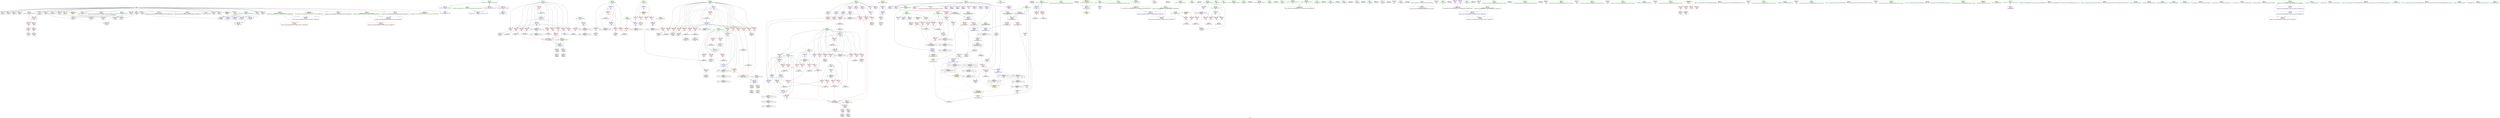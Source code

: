 digraph "SVFG" {
	label="SVFG";

	Node0x564240cb37b0 [shape=record,color=grey,label="{NodeID: 0\nNullPtr}"];
	Node0x564240cb37b0 -> Node0x564240ce4a40[style=solid];
	Node0x564240cb37b0 -> Node0x564240ce4b40[style=solid];
	Node0x564240cb37b0 -> Node0x564240cb83a0[style=solid];
	Node0x564240cb37b0 -> Node0x564240cb8470[style=solid];
	Node0x564240cb37b0 -> Node0x564240cb8540[style=solid];
	Node0x564240cb37b0 -> Node0x564240cb8610[style=solid];
	Node0x564240cb37b0 -> Node0x564240cb86e0[style=solid];
	Node0x564240cb37b0 -> Node0x564240cb87b0[style=solid];
	Node0x564240cb37b0 -> Node0x564240cb8880[style=solid];
	Node0x564240cb37b0 -> Node0x564240cb8950[style=solid];
	Node0x564240cb37b0 -> Node0x564240cb8a20[style=solid];
	Node0x564240cb37b0 -> Node0x564240cb8af0[style=solid];
	Node0x564240cb37b0 -> Node0x564240ce9450[style=solid];
	Node0x564240cb37b0 -> Node0x564240ce9520[style=solid];
	Node0x564240cb37b0 -> Node0x564240ce95f0[style=solid];
	Node0x564240cb37b0 -> Node0x564240ce96c0[style=solid];
	Node0x564240cb37b0 -> Node0x564240ce9790[style=solid];
	Node0x564240cb37b0 -> Node0x564240ce9860[style=solid];
	Node0x564240cb37b0 -> Node0x564240ce9930[style=solid];
	Node0x564240cb37b0 -> Node0x564240ce9a00[style=solid];
	Node0x564240cb37b0 -> Node0x564240ce9ad0[style=solid];
	Node0x564240cb37b0 -> Node0x564240ce9ba0[style=solid];
	Node0x564240cb37b0 -> Node0x564240ce9c70[style=solid];
	Node0x564240cb37b0 -> Node0x564240ce9d40[style=solid];
	Node0x564240cb37b0 -> Node0x564240cf6460[style=solid];
	Node0x564240cf38d0 [shape=record,color=red,label="{NodeID: 277\n421\<--211\n\<--extra\nmain\n}"];
	Node0x564240cf38d0 -> Node0x564240ceace0[style=solid];
	Node0x564240cb8880 [shape=record,color=black,label="{NodeID: 111\n350\<--3\n\<--dummyVal\nmain\n}"];
	Node0x564240cef7c0 [shape=record,color=grey,label="{NodeID: 554\n333 = cmp(331, 332, )\n}"];
	Node0x564240ce8ce0 [shape=record,color=red,label="{NodeID: 222\n132\<--106\n\<--x.addr\n_Z3addiiii\n}"];
	Node0x564240ce8ce0 -> Node0x564240cea320[style=solid];
	Node0x564240ce50a0 [shape=record,color=green,label="{NodeID: 56\n173\<--174\nretval\<--retval_field_insensitive\nmain\n}"];
	Node0x564240ce50a0 -> Node0x564240cf15e0[style=solid];
	Node0x564240ce50a0 -> Node0x564240cf6e50[style=solid];
	Node0x564240ce50a0 -> Node0x564240cf8ed0[style=solid];
	Node0x564240d3c3e0 [shape=record,color=yellow,style=double,label="{NodeID: 665\n31V_1 = ENCHI(MR_31V_0)\npts\{21 \}\nFun[main]}"];
	Node0x564240d3c3e0 -> Node0x564240ce8320[style=dashed];
	Node0x564240d3c3e0 -> Node0x564240ce83f0[style=dashed];
	Node0x564240d3c3e0 -> Node0x564240ce84c0[style=dashed];
	Node0x564240d3c3e0 -> Node0x564240ce8590[style=dashed];
	Node0x564240cf67d0 [shape=record,color=blue,label="{NodeID: 333\n108\<--102\nextra.addr\<--extra\n_Z3addiiii\n}"];
	Node0x564240cf67d0 -> Node0x564240ce8db0[style=dashed];
	Node0x564240cf67d0 -> Node0x564240ce8e80[style=dashed];
	Node0x564240cebec0 [shape=record,color=purple,label="{NodeID: 167\n420\<--11\narrayidx62\<--d\nmain\n}"];
	Node0x564240cc5fd0 [shape=record,color=green,label="{NodeID: 1\n7\<--1\n__dso_handle\<--dummyObj\nGlob }"];
	Node0x564240d2b300 [shape=record,color=black,label="{NodeID: 610\nMR_4V_10 = PHI(MR_4V_8, MR_4V_6, )\npts\{30 \}\n|{<s0>36|<s1>37}}"];
	Node0x564240d2b300:s0 -> Node0x564240d26670[style=dashed,color=red];
	Node0x564240d2b300:s1 -> Node0x564240d26670[style=dashed,color=red];
	Node0x564240cf39a0 [shape=record,color=red,label="{NodeID: 278\n434\<--211\n\<--extra\nmain\n}"];
	Node0x564240cf39a0 -> Node0x564240ceaf50[style=solid];
	Node0x564240cb8950 [shape=record,color=black,label="{NodeID: 112\n351\<--3\n\<--dummyVal\nmain\n}"];
	Node0x564240cb8950 -> Node0x564240cf7810[style=solid];
	Node0x564240cef940 [shape=record,color=grey,label="{NodeID: 555\n440 = cmp(439, 16, )\n}"];
	Node0x564240ce8db0 [shape=record,color=red,label="{NodeID: 223\n122\<--108\n\<--extra.addr\n_Z3addiiii\n}"];
	Node0x564240ce8db0 -> Node0x564240cea180[style=solid];
	Node0x564240ce5170 [shape=record,color=green,label="{NodeID: 57\n175\<--176\nargc.addr\<--argc.addr_field_insensitive\nmain\n}"];
	Node0x564240ce5170 -> Node0x564240cf16b0[style=solid];
	Node0x564240ce5170 -> Node0x564240cf1780[style=solid];
	Node0x564240ce5170 -> Node0x564240cf6f20[style=solid];
	Node0x564240cf68a0 [shape=record,color=blue,label="{NodeID: 334\n110\<--103\ngg.addr\<--gg\n_Z3addiiii\n|{|<s2>4|<s3>5}}"];
	Node0x564240cf68a0 -> Node0x564240ce8f50[style=dashed];
	Node0x564240cf68a0 -> Node0x564240ce9020[style=dashed];
	Node0x564240cf68a0:s2 -> Node0x564240d3d800[style=dashed,color=red];
	Node0x564240cf68a0:s3 -> Node0x564240d3d800[style=dashed,color=red];
	Node0x564240cebf90 [shape=record,color=purple,label="{NodeID: 168\n423\<--11\narrayidx64\<--d\nmain\n}"];
	Node0x564240cebf90 -> Node0x564240cf52d0[style=solid];
	Node0x564240ca1b10 [shape=record,color=green,label="{NodeID: 2\n9\<--1\n\<--dummyObj\nCan only get source location for instruction, argument, global var or function.}"];
	Node0x564240cf9bd0 [shape=record,color=yellow,style=double,label="{NodeID: 777\n2V_2 = CSCHI(MR_2V_1)\npts\{10 \}\nCS[]}"];
	Node0x564240d2b800 [shape=record,color=black,label="{NodeID: 611\nMR_14V_10 = PHI(MR_14V_8, MR_14V_6, )\npts\{140000 \}\n|{<s0>36|<s1>37}}"];
	Node0x564240d2b800:s0 -> Node0x564240d26b00[style=dashed,color=red];
	Node0x564240d2b800:s1 -> Node0x564240d26b00[style=dashed,color=red];
	Node0x564240cf3a70 [shape=record,color=red,label="{NodeID: 279\n439\<--211\n\<--extra\nmain\n}"];
	Node0x564240cf3a70 -> Node0x564240cef940[style=solid];
	Node0x564240cb8a20 [shape=record,color=black,label="{NodeID: 113\n353\<--3\n\<--dummyVal\nmain\n}"];
	Node0x564240cb8a20 -> Node0x564240cf78e0[style=solid];
	Node0x564240cefac0 [shape=record,color=grey,label="{NodeID: 556\n504 = cmp(502, 503, )\n}"];
	Node0x564240ce8e80 [shape=record,color=red,label="{NodeID: 224\n135\<--108\n\<--extra.addr\n_Z3addiiii\n}"];
	Node0x564240ce8e80 -> Node0x564240cea3f0[style=solid];
	Node0x564240ce5240 [shape=record,color=green,label="{NodeID: 58\n177\<--178\nargv.addr\<--argv.addr_field_insensitive\nmain\n}"];
	Node0x564240ce5240 -> Node0x564240cf1850[style=solid];
	Node0x564240ce5240 -> Node0x564240cf1920[style=solid];
	Node0x564240ce5240 -> Node0x564240cf6ff0[style=solid];
	Node0x564240d3c5a0 [shape=record,color=yellow,style=double,label="{NodeID: 667\n35V_1 = ENCHI(MR_35V_0)\npts\{28 \}\nFun[main]}"];
	Node0x564240d3c5a0 -> Node0x564240cf5540[style=dashed];
	Node0x564240d3c5a0 -> Node0x564240cf56e0[style=dashed];
	Node0x564240cf6970 [shape=record,color=blue,label="{NodeID: 335\n137\<--128\narrayidx10\<--\n_Z3addiiii\n|{|<s1>5|<s2>34|<s3>35|<s4>36|<s5>37|<s6>38}}"];
	Node0x564240cf6970 -> Node0x564240ce9020[style=dashed];
	Node0x564240cf6970:s1 -> Node0x564240d260d0[style=dashed,color=red];
	Node0x564240cf6970:s2 -> Node0x564240d2b800[style=dashed,color=blue];
	Node0x564240cf6970:s3 -> Node0x564240d2b800[style=dashed,color=blue];
	Node0x564240cf6970:s4 -> Node0x564240d3b200[style=dashed,color=blue];
	Node0x564240cf6970:s5 -> Node0x564240d3b200[style=dashed,color=blue];
	Node0x564240cf6970:s6 -> Node0x564240d3a300[style=dashed,color=blue];
	Node0x564240cec060 [shape=record,color=purple,label="{NodeID: 169\n430\<--11\narrayidx68\<--d\nmain\n}"];
	Node0x564240cb5500 [shape=record,color=green,label="{NodeID: 3\n16\<--1\n\<--dummyObj\nCan only get source location for instruction, argument, global var or function.}"];
	Node0x564240d6cbd0 [shape=record,color=black,label="{NodeID: 778\n171 = PHI()\n0th arg main }"];
	Node0x564240d6cbd0 -> Node0x564240cf6f20[style=solid];
	Node0x564240d2bd00 [shape=record,color=black,label="{NodeID: 612\nMR_33V_2 = PHI(MR_33V_3, MR_33V_1, )\npts\{25 \}\n}"];
	Node0x564240d2bd00 -> Node0x564240cf7cf0[style=dashed];
	Node0x564240cf3b40 [shape=record,color=red,label="{NodeID: 280\n450\<--211\n\<--extra\nmain\n}"];
	Node0x564240cf3b40 -> Node0x564240d03290[style=solid];
	Node0x564240cb8af0 [shape=record,color=black,label="{NodeID: 114\n356\<--3\n\<--dummyVal\nmain\n}"];
	Node0x564240ce8f50 [shape=record,color=red,label="{NodeID: 225\n128\<--125\n\<--call\n_Z3addiiii\n}"];
	Node0x564240ce8f50 -> Node0x564240cf6970[style=solid];
	Node0x564240ce5310 [shape=record,color=green,label="{NodeID: 59\n179\<--180\nFN\<--FN_field_insensitive\nmain\n|{<s0>17|<s1>21}}"];
	Node0x564240ce5310:s0 -> Node0x564240d71c80[style=solid,color=red];
	Node0x564240ce5310:s1 -> Node0x564240d71c80[style=solid,color=red];
	Node0x564240cf6a40 [shape=record,color=blue,label="{NodeID: 336\n29\<--140\nres\<--\n_Z3addiiii\n|{<s0>34|<s1>35|<s2>36|<s3>37|<s4>38}}"];
	Node0x564240cf6a40:s0 -> Node0x564240d2b300[style=dashed,color=blue];
	Node0x564240cf6a40:s1 -> Node0x564240d2b300[style=dashed,color=blue];
	Node0x564240cf6a40:s2 -> Node0x564240d3ad00[style=dashed,color=blue];
	Node0x564240cf6a40:s3 -> Node0x564240d3ad00[style=dashed,color=blue];
	Node0x564240cf6a40:s4 -> Node0x564240d38a00[style=dashed,color=blue];
	Node0x564240cec130 [shape=record,color=purple,label="{NodeID: 170\n433\<--11\narrayidx70\<--d\nmain\n}"];
	Node0x564240cb5590 [shape=record,color=green,label="{NodeID: 4\n31\<--1\n.str\<--dummyObj\nGlob }"];
	Node0x564240d6cca0 [shape=record,color=black,label="{NodeID: 779\n344 = PHI()\n}"];
	Node0x564240d2c200 [shape=record,color=black,label="{NodeID: 613\nMR_4V_2 = PHI(MR_4V_4, MR_4V_1, )\npts\{30 \}\n}"];
	Node0x564240d2c200 -> Node0x564240cf7e90[style=dashed];
	Node0x564240cf3c10 [shape=record,color=red,label="{NodeID: 281\n462\<--211\n\<--extra\nmain\n}"];
	Node0x564240cf3c10 -> Node0x564240d03b90[style=solid];
	Node0x564240ce9450 [shape=record,color=black,label="{NodeID: 115\n357\<--3\n\<--dummyVal\nmain\n}"];
	Node0x564240ce9450 -> Node0x564240cf79b0[style=solid];
	Node0x564240ce9020 [shape=record,color=red,label="{NodeID: 226\n140\<--139\n\<--call11\n_Z3addiiii\n}"];
	Node0x564240ce9020 -> Node0x564240cf6a40[style=solid];
	Node0x564240ce53e0 [shape=record,color=green,label="{NodeID: 60\n181\<--182\nref.tmp\<--ref.tmp_field_insensitive\nmain\n}"];
	Node0x564240cf6b10 [shape=record,color=blue,label="{NodeID: 337\n148\<--144\n__a.addr\<--__a\n_ZSt3maxIiERKT_S2_S2_\n}"];
	Node0x564240cf6b10 -> Node0x564240ce91c0[style=dashed];
	Node0x564240cf6b10 -> Node0x564240ce9290[style=dashed];
	Node0x564240cec200 [shape=record,color=purple,label="{NodeID: 171\n436\<--11\narrayidx72\<--d\nmain\n}"];
	Node0x564240cec200 -> Node0x564240cf53a0[style=solid];
	Node0x564240cb5620 [shape=record,color=green,label="{NodeID: 5\n33\<--1\n.str.2\<--dummyObj\nGlob }"];
	Node0x564240d703d0 [shape=record,color=black,label="{NodeID: 780\n298 = PHI()\n}"];
	Node0x564240d2c700 [shape=record,color=black,label="{NodeID: 614\nMR_52V_3 = PHI(MR_52V_4, MR_52V_2, )\npts\{200 \}\n}"];
	Node0x564240d2c700 -> Node0x564240cf1e00[style=dashed];
	Node0x564240d2c700 -> Node0x564240cf1ed0[style=dashed];
	Node0x564240d2c700 -> Node0x564240cf1fa0[style=dashed];
	Node0x564240d2c700 -> Node0x564240cf2070[style=dashed];
	Node0x564240d2c700 -> Node0x564240cf8e00[style=dashed];
	Node0x564240cf3ce0 [shape=record,color=red,label="{NodeID: 282\n481\<--211\n\<--extra\nmain\n}"];
	Node0x564240cf3ce0 -> Node0x564240d02810[style=solid];
	Node0x564240ce9520 [shape=record,color=black,label="{NodeID: 116\n359\<--3\n\<--dummyVal\nmain\n}"];
	Node0x564240ce9520 -> Node0x564240cf7a80[style=solid];
	Node0x564240ce90f0 [shape=record,color=red,label="{NodeID: 227\n166\<--146\n\<--retval\n_ZSt3maxIiERKT_S2_S2_\n}"];
	Node0x564240ce90f0 -> Node0x564240cea4c0[style=solid];
	Node0x564240ce54b0 [shape=record,color=green,label="{NodeID: 61\n183\<--184\nexn.slot\<--exn.slot_field_insensitive\nmain\n}"];
	Node0x564240ce54b0 -> Node0x564240cf19f0[style=solid];
	Node0x564240ce54b0 -> Node0x564240cf70c0[style=solid];
	Node0x564240ce54b0 -> Node0x564240cf7260[style=solid];
	Node0x564240ce54b0 -> Node0x564240cf7810[style=solid];
	Node0x564240ce54b0 -> Node0x564240cf79b0[style=solid];
	Node0x564240ce54b0 -> Node0x564240cf7b50[style=solid];
	Node0x564240cf6be0 [shape=record,color=blue,label="{NodeID: 338\n150\<--145\n__b.addr\<--__b\n_ZSt3maxIiERKT_S2_S2_\n}"];
	Node0x564240cf6be0 -> Node0x564240ce9360[style=dashed];
	Node0x564240cf6be0 -> Node0x564240cf1370[style=dashed];
	Node0x564240cec2d0 [shape=record,color=purple,label="{NodeID: 172\n337\<--22\n\<--h\nmain\n}"];
	Node0x564240cb56b0 [shape=record,color=green,label="{NodeID: 6\n35\<--1\n.str.3\<--dummyObj\nGlob }"];
	Node0x564240d704d0 [shape=record,color=black,label="{NodeID: 781\n125 = PHI(143, )\n}"];
	Node0x564240d704d0 -> Node0x564240ce8f50[style=solid];
	Node0x564240d2cc00 [shape=record,color=black,label="{NodeID: 615\nMR_54V_2 = PHI(MR_54V_4, MR_54V_1, )\npts\{202 \}\n}"];
	Node0x564240d2cc00 -> Node0x564240cf75a0[style=dashed];
	Node0x564240cf3db0 [shape=record,color=red,label="{NodeID: 283\n493\<--211\n\<--extra\nmain\n}"];
	Node0x564240cf3db0 -> Node0x564240d02210[style=solid];
	Node0x564240ce95f0 [shape=record,color=black,label="{NodeID: 117\n363\<--3\n\<--dummyVal\nmain\n}"];
	Node0x564240ce91c0 [shape=record,color=red,label="{NodeID: 228\n154\<--148\n\<--__a.addr\n_ZSt3maxIiERKT_S2_S2_\n}"];
	Node0x564240ce91c0 -> Node0x564240cf1440[style=solid];
	Node0x564240ce5580 [shape=record,color=green,label="{NodeID: 62\n185\<--186\nehselector.slot\<--ehselector.slot_field_insensitive\nmain\n}"];
	Node0x564240ce5580 -> Node0x564240cf1ac0[style=solid];
	Node0x564240ce5580 -> Node0x564240cf7190[style=solid];
	Node0x564240ce5580 -> Node0x564240cf7330[style=solid];
	Node0x564240ce5580 -> Node0x564240cf78e0[style=solid];
	Node0x564240ce5580 -> Node0x564240cf7a80[style=solid];
	Node0x564240ce5580 -> Node0x564240cf7c20[style=solid];
	Node0x564240cf6cb0 [shape=record,color=blue,label="{NodeID: 339\n146\<--160\nretval\<--\n_ZSt3maxIiERKT_S2_S2_\n}"];
	Node0x564240cf6cb0 -> Node0x564240d3a800[style=dashed];
	Node0x564240cec3a0 [shape=record,color=purple,label="{NodeID: 173\n372\<--22\narrayidx41\<--h\nmain\n}"];
	Node0x564240cec3a0 -> Node0x564240cf7cf0[style=solid];
	Node0x564240cb99d0 [shape=record,color=green,label="{NodeID: 7\n37\<--1\n.str.4\<--dummyObj\nGlob }"];
	Node0x564240d706c0 [shape=record,color=black,label="{NodeID: 782\n139 = PHI(143, )\n}"];
	Node0x564240d706c0 -> Node0x564240ce9020[style=solid];
	Node0x564240d2d100 [shape=record,color=black,label="{NodeID: 616\nMR_56V_2 = PHI(MR_56V_3, MR_56V_1, )\npts\{204 \}\n}"];
	Node0x564240d2d100 -> Node0x564240cf7670[style=dashed];
	Node0x564240cf3e80 [shape=record,color=red,label="{NodeID: 284\n552\<--211\n\<--extra\nmain\n|{<s0>38}}"];
	Node0x564240cf3e80:s0 -> Node0x564240d72400[style=solid,color=red];
	Node0x564240ce96c0 [shape=record,color=black,label="{NodeID: 118\n364\<--3\n\<--dummyVal\nmain\n}"];
	Node0x564240ce96c0 -> Node0x564240cf7b50[style=solid];
	Node0x564240ce9290 [shape=record,color=red,label="{NodeID: 229\n163\<--148\n\<--__a.addr\n_ZSt3maxIiERKT_S2_S2_\n}"];
	Node0x564240ce9290 -> Node0x564240cf6d80[style=solid];
	Node0x564240ce5650 [shape=record,color=green,label="{NodeID: 63\n187\<--188\nref.tmp1\<--ref.tmp1_field_insensitive\nmain\n}"];
	Node0x564240d3ca00 [shape=record,color=yellow,style=double,label="{NodeID: 672\n44V_1 = ENCHI(MR_44V_0)\npts\{184 \}\nFun[main]}"];
	Node0x564240d3ca00 -> Node0x564240cf70c0[style=dashed];
	Node0x564240d3ca00 -> Node0x564240cf7260[style=dashed];
	Node0x564240d3ca00 -> Node0x564240cf7810[style=dashed];
	Node0x564240d3ca00 -> Node0x564240cf79b0[style=dashed];
	Node0x564240d3ca00 -> Node0x564240cf7b50[style=dashed];
	Node0x564240cf6d80 [shape=record,color=blue,label="{NodeID: 340\n146\<--163\nretval\<--\n_ZSt3maxIiERKT_S2_S2_\n}"];
	Node0x564240cf6d80 -> Node0x564240d3a800[style=dashed];
	Node0x564240cec470 [shape=record,color=purple,label="{NodeID: 174\n380\<--22\n\<--h\nmain\n}"];
	Node0x564240cec470 -> Node0x564240cf5130[style=solid];
	Node0x564240cb9a60 [shape=record,color=green,label="{NodeID: 8\n39\<--1\nstdin\<--dummyObj\nGlob }"];
	Node0x564240d707c0 [shape=record,color=black,label="{NodeID: 783\n243 = PHI()\n}"];
	Node0x564240d2d600 [shape=record,color=black,label="{NodeID: 617\nMR_58V_2 = PHI(MR_58V_4, MR_58V_1, )\npts\{206 \}\n}"];
	Node0x564240d2d600 -> Node0x564240cf7f60[style=dashed];
	Node0x564240cf3f50 [shape=record,color=red,label="{NodeID: 285\n557\<--211\n\<--extra\nmain\n}"];
	Node0x564240cf3f50 -> Node0x564240d03d10[style=solid];
	Node0x564240ce9790 [shape=record,color=black,label="{NodeID: 119\n366\<--3\n\<--dummyVal\nmain\n}"];
	Node0x564240ce9790 -> Node0x564240cf7c20[style=solid];
	Node0x564240ce9360 [shape=record,color=red,label="{NodeID: 230\n156\<--150\n\<--__b.addr\n_ZSt3maxIiERKT_S2_S2_\n}"];
	Node0x564240ce9360 -> Node0x564240cf1510[style=solid];
	Node0x564240ce5720 [shape=record,color=green,label="{NodeID: 64\n189\<--190\nref.tmp2\<--ref.tmp2_field_insensitive\nmain\n}"];
	Node0x564240d3cae0 [shape=record,color=yellow,style=double,label="{NodeID: 673\n46V_1 = ENCHI(MR_46V_0)\npts\{186 \}\nFun[main]}"];
	Node0x564240d3cae0 -> Node0x564240cf7190[style=dashed];
	Node0x564240d3cae0 -> Node0x564240cf7330[style=dashed];
	Node0x564240d3cae0 -> Node0x564240cf78e0[style=dashed];
	Node0x564240d3cae0 -> Node0x564240cf7a80[style=dashed];
	Node0x564240d3cae0 -> Node0x564240cf7c20[style=dashed];
	Node0x564240cf6e50 [shape=record,color=blue,label="{NodeID: 341\n173\<--16\nretval\<--\nmain\n}"];
	Node0x564240cf6e50 -> Node0x564240cf8ed0[style=dashed];
	Node0x564240cec540 [shape=record,color=purple,label="{NodeID: 175\n398\<--22\narrayidx50\<--h\nmain\n}"];
	Node0x564240cec540 -> Node0x564240cf5200[style=solid];
	Node0x564240cb9af0 [shape=record,color=green,label="{NodeID: 9\n40\<--1\n.str.5\<--dummyObj\nGlob }"];
	Node0x564240d70890 [shape=record,color=black,label="{NodeID: 784\n71 = PHI()\n}"];
	Node0x564240d2db00 [shape=record,color=black,label="{NodeID: 618\nMR_60V_2 = PHI(MR_60V_3, MR_60V_1, )\npts\{208 \}\n}"];
	Node0x564240d2db00 -> Node0x564240cf8030[style=dashed];
	Node0x564240cf4020 [shape=record,color=red,label="{NodeID: 286\n412\<--213\n\<--_n55\nmain\n}"];
	Node0x564240cf4020 -> Node0x564240d05090[style=solid];
	Node0x564240ce9860 [shape=record,color=black,label="{NodeID: 120\n591\<--3\nlpad.val\<--dummyVal\nmain\n}"];
	Node0x564240cf1370 [shape=record,color=red,label="{NodeID: 231\n160\<--150\n\<--__b.addr\n_ZSt3maxIiERKT_S2_S2_\n}"];
	Node0x564240cf1370 -> Node0x564240cf6cb0[style=solid];
	Node0x564240ce57f0 [shape=record,color=green,label="{NodeID: 65\n191\<--192\nshift\<--shift_field_insensitive\nmain\n}"];
	Node0x564240ce57f0 -> Node0x564240cf1b90[style=solid];
	Node0x564240ce57f0 -> Node0x564240cf1c60[style=solid];
	Node0x564240ce57f0 -> Node0x564240cf7400[style=solid];
	Node0x564240cf6f20 [shape=record,color=blue,label="{NodeID: 342\n175\<--171\nargc.addr\<--argc\nmain\n}"];
	Node0x564240cf6f20 -> Node0x564240cf16b0[style=dashed];
	Node0x564240cf6f20 -> Node0x564240cf1780[style=dashed];
	Node0x564240cec610 [shape=record,color=purple,label="{NodeID: 176\n460\<--22\narrayidx83\<--h\nmain\n}"];
	Node0x564240cec610 -> Node0x564240cf5470[style=solid];
	Node0x564240cb9bc0 [shape=record,color=green,label="{NodeID: 10\n42\<--1\n.str.6\<--dummyObj\nGlob }"];
	Node0x564240d70960 [shape=record,color=black,label="{NodeID: 785\n89 = PHI()\n}"];
	Node0x564240d70960 -> Node0x564240cf6560[style=solid];
	Node0x564240d2e000 [shape=record,color=black,label="{NodeID: 619\nMR_62V_2 = PHI(MR_62V_3, MR_62V_1, )\npts\{210 \}\n}"];
	Node0x564240d2e000 -> Node0x564240cf8100[style=dashed];
	Node0x564240d2e000 -> Node0x564240d2e000[style=dashed];
	Node0x564240cf40f0 [shape=record,color=red,label="{NodeID: 287\n452\<--215\n\<--curg\nmain\n|{<s0>34}}"];
	Node0x564240cf40f0:s0 -> Node0x564240d72640[style=solid,color=red];
	Node0x564240ce9930 [shape=record,color=black,label="{NodeID: 121\n592\<--3\nlpad.val144\<--dummyVal\nmain\n}"];
	Node0x564240cf1440 [shape=record,color=red,label="{NodeID: 232\n155\<--154\n\<--\n_ZSt3maxIiERKT_S2_S2_\n}"];
	Node0x564240cf1440 -> Node0x564240cef640[style=solid];
	Node0x564240ce58c0 [shape=record,color=green,label="{NodeID: 66\n193\<--194\nref.tmp10\<--ref.tmp10_field_insensitive\nmain\n|{<s0>17}}"];
	Node0x564240ce58c0:s0 -> Node0x564240d71950[style=solid,color=red];
	Node0x564240d3cca0 [shape=record,color=yellow,style=double,label="{NodeID: 675\n50V_1 = ENCHI(MR_50V_0)\npts\{198 \}\nFun[main]}"];
	Node0x564240d3cca0 -> Node0x564240cf1d30[style=dashed];
	Node0x564240cf6ff0 [shape=record,color=blue,label="{NodeID: 343\n177\<--172\nargv.addr\<--argv\nmain\n}"];
	Node0x564240cf6ff0 -> Node0x564240cf1850[style=dashed];
	Node0x564240cf6ff0 -> Node0x564240cf1920[style=dashed];
	Node0x564240cec6e0 [shape=record,color=purple,label="{NodeID: 177\n491\<--22\narrayidx100\<--h\nmain\n}"];
	Node0x564240cec6e0 -> Node0x564240cf5610[style=solid];
	Node0x564240cb68c0 [shape=record,color=green,label="{NodeID: 11\n44\<--1\nstdout\<--dummyObj\nGlob }"];
	Node0x564240d70a30 [shape=record,color=black,label="{NodeID: 786\n274 = PHI()\n}"];
	Node0x564240d2e500 [shape=record,color=black,label="{NodeID: 620\nMR_64V_2 = PHI(MR_64V_3, MR_64V_1, )\npts\{212 \}\n}"];
	Node0x564240d2e500 -> Node0x564240d31200[style=dashed];
	Node0x564240cf41c0 [shape=record,color=red,label="{NodeID: 288\n464\<--215\n\<--curg\nmain\n}"];
	Node0x564240cf41c0 -> Node0x564240d02990[style=solid];
	Node0x564240ce9a00 [shape=record,color=black,label="{NodeID: 122\n648\<--3\n\<--dummyVal\n_ZStplIcSt11char_traitsIcESaIcEENSt7__cxx1112basic_stringIT_T0_T1_EERKS8_PKS5_\n}"];
	Node0x564240cf1510 [shape=record,color=red,label="{NodeID: 233\n157\<--156\n\<--\n_ZSt3maxIiERKT_S2_S2_\n}"];
	Node0x564240cf1510 -> Node0x564240cef640[style=solid];
	Node0x564240ce5990 [shape=record,color=green,label="{NodeID: 67\n195\<--196\nref.tmp17\<--ref.tmp17_field_insensitive\nmain\n|{<s0>21}}"];
	Node0x564240ce5990:s0 -> Node0x564240d71950[style=solid,color=red];
	Node0x564240cf70c0 [shape=record,color=blue,label="{NodeID: 344\n183\<--252\nexn.slot\<--\nmain\n}"];
	Node0x564240cf70c0 -> Node0x564240cf19f0[style=dashed];
	Node0x564240cec7b0 [shape=record,color=purple,label="{NodeID: 178\n523\<--22\narrayidx113\<--h\nmain\n}"];
	Node0x564240cec7b0 -> Node0x564240cf57b0[style=solid];
	Node0x564240cb6990 [shape=record,color=green,label="{NodeID: 12\n45\<--1\n_ZSt3cin\<--dummyObj\nGlob }"];
	Node0x564240d70b00 [shape=record,color=black,label="{NodeID: 787\n282 = PHI()\n}"];
	Node0x564240d2ea00 [shape=record,color=black,label="{NodeID: 621\nMR_66V_2 = PHI(MR_66V_3, MR_66V_1, )\npts\{214 \}\n}"];
	Node0x564240d2ea00 -> Node0x564240d31700[style=dashed];
	Node0x564240cf4290 [shape=record,color=red,label="{NodeID: 289\n483\<--215\n\<--curg\nmain\n|{<s0>36}}"];
	Node0x564240cf4290:s0 -> Node0x564240d72640[style=solid,color=red];
	Node0x564240ce9ad0 [shape=record,color=black,label="{NodeID: 123\n649\<--3\n\<--dummyVal\n_ZStplIcSt11char_traitsIcESaIcEENSt7__cxx1112basic_stringIT_T0_T1_EERKS8_PKS5_\n}"];
	Node0x564240ce9ad0 -> Node0x564240ced4b0[style=solid];
	Node0x564240cf15e0 [shape=record,color=red,label="{NodeID: 234\n585\<--173\n\<--retval\nmain\n}"];
	Node0x564240cf15e0 -> Node0x564240ceb500[style=solid];
	Node0x564240ce5a60 [shape=record,color=green,label="{NodeID: 68\n197\<--198\ntests\<--tests_field_insensitive\nmain\n}"];
	Node0x564240ce5a60 -> Node0x564240cf1d30[style=solid];
	Node0x564240cf7190 [shape=record,color=blue,label="{NodeID: 345\n185\<--254\nehselector.slot\<--\nmain\n}"];
	Node0x564240cf7190 -> Node0x564240cf1ac0[style=dashed];
	Node0x564240cec880 [shape=record,color=purple,label="{NodeID: 179\n545\<--22\narrayidx123\<--h\nmain\n}"];
	Node0x564240cec880 -> Node0x564240cf5880[style=solid];
	Node0x564240cb6a60 [shape=record,color=green,label="{NodeID: 13\n46\<--1\nstderr\<--dummyObj\nGlob }"];
	Node0x564240d70c30 [shape=record,color=black,label="{NodeID: 788\n293 = PHI()\n}"];
	Node0x564240d2ef00 [shape=record,color=black,label="{NodeID: 622\nMR_68V_2 = PHI(MR_68V_3, MR_68V_1, )\npts\{216 \}\n}"];
	Node0x564240d2ef00 -> Node0x564240d31c00[style=dashed];
	Node0x564240cf4360 [shape=record,color=red,label="{NodeID: 290\n495\<--215\n\<--curg\nmain\n|{<s0>37}}"];
	Node0x564240cf4360:s0 -> Node0x564240d72640[style=solid,color=red];
	Node0x564240ce9ba0 [shape=record,color=black,label="{NodeID: 124\n651\<--3\n\<--dummyVal\n_ZStplIcSt11char_traitsIcESaIcEENSt7__cxx1112basic_stringIT_T0_T1_EERKS8_PKS5_\n}"];
	Node0x564240ce9ba0 -> Node0x564240ced580[style=solid];
	Node0x564240cf16b0 [shape=record,color=red,label="{NodeID: 235\n234\<--175\n\<--argc.addr\nmain\n}"];
	Node0x564240cf16b0 -> Node0x564240d05390[style=solid];
	Node0x564240ce5b30 [shape=record,color=green,label="{NodeID: 69\n199\<--200\ntest\<--test_field_insensitive\nmain\n}"];
	Node0x564240ce5b30 -> Node0x564240cf1e00[style=solid];
	Node0x564240ce5b30 -> Node0x564240cf1ed0[style=solid];
	Node0x564240ce5b30 -> Node0x564240cf1fa0[style=solid];
	Node0x564240ce5b30 -> Node0x564240cf2070[style=solid];
	Node0x564240ce5b30 -> Node0x564240cf74d0[style=solid];
	Node0x564240ce5b30 -> Node0x564240cf8e00[style=solid];
	Node0x564240cf7260 [shape=record,color=blue,label="{NodeID: 346\n183\<--259\nexn.slot\<--\nmain\n}"];
	Node0x564240cf7260 -> Node0x564240cf19f0[style=dashed];
	Node0x564240cec950 [shape=record,color=purple,label="{NodeID: 180\n341\<--26\n\<--g\nmain\n}"];
	Node0x564240cb7070 [shape=record,color=green,label="{NodeID: 14\n47\<--1\n.str.7\<--dummyObj\nGlob }"];
	Node0x564240d70d30 [shape=record,color=black,label="{NodeID: 789\n308 = PHI()\n}"];
	Node0x564240d2f400 [shape=record,color=black,label="{NodeID: 623\nMR_70V_2 = PHI(MR_70V_3, MR_70V_1, )\npts\{218 \}\n}"];
	Node0x564240d2f400 -> Node0x564240d32100[style=dashed];
	Node0x564240cf4430 [shape=record,color=red,label="{NodeID: 291\n515\<--215\n\<--curg\nmain\n}"];
	Node0x564240cf4430 -> Node0x564240d04010[style=solid];
	Node0x564240ce9c70 [shape=record,color=black,label="{NodeID: 125\n660\<--3\nlpad.val\<--dummyVal\n_ZStplIcSt11char_traitsIcESaIcEENSt7__cxx1112basic_stringIT_T0_T1_EERKS8_PKS5_\n}"];
	Node0x564240cf1780 [shape=record,color=red,label="{NodeID: 236\n266\<--175\n\<--argc.addr\nmain\n}"];
	Node0x564240cf1780 -> Node0x564240d04790[style=solid];
	Node0x564240ce5c00 [shape=record,color=green,label="{NodeID: 70\n201\<--202\ni\<--i_field_insensitive\nmain\n}"];
	Node0x564240ce5c00 -> Node0x564240cf2140[style=solid];
	Node0x564240ce5c00 -> Node0x564240cf2210[style=solid];
	Node0x564240ce5c00 -> Node0x564240cf22e0[style=solid];
	Node0x564240ce5c00 -> Node0x564240cf23b0[style=solid];
	Node0x564240ce5c00 -> Node0x564240cf75a0[style=solid];
	Node0x564240ce5c00 -> Node0x564240cf7740[style=solid];
	Node0x564240cf7330 [shape=record,color=blue,label="{NodeID: 347\n185\<--261\nehselector.slot\<--\nmain\n}"];
	Node0x564240cf7330 -> Node0x564240cf1ac0[style=dashed];
	Node0x564240ceca20 [shape=record,color=purple,label="{NodeID: 181\n467\<--26\narrayidx86\<--g\nmain\n}"];
	Node0x564240ceca20 -> Node0x564240cf5540[style=solid];
	Node0x564240cb7170 [shape=record,color=green,label="{NodeID: 15\n49\<--1\n.str.8\<--dummyObj\nGlob }"];
	Node0x564240d70e30 [shape=record,color=black,label="{NodeID: 790\n313 = PHI()\n}"];
	Node0x564240d2f900 [shape=record,color=black,label="{NodeID: 624\nMR_72V_2 = PHI(MR_72V_3, MR_72V_1, )\npts\{220 \}\n}"];
	Node0x564240d2f900 -> Node0x564240d32600[style=dashed];
	Node0x564240cf4500 [shape=record,color=red,label="{NodeID: 292\n553\<--215\n\<--curg\nmain\n|{<s0>38}}"];
	Node0x564240cf4500:s0 -> Node0x564240d72640[style=solid,color=red];
	Node0x564240ce9d40 [shape=record,color=black,label="{NodeID: 126\n661\<--3\nlpad.val1\<--dummyVal\n_ZStplIcSt11char_traitsIcESaIcEENSt7__cxx1112basic_stringIT_T0_T1_EERKS8_PKS5_\n}"];
	Node0x564240cf1850 [shape=record,color=red,label="{NodeID: 237\n238\<--177\n\<--argv.addr\nmain\n}"];
	Node0x564240cf1850 -> Node0x564240ce7960[style=solid];
	Node0x564240ce5cd0 [shape=record,color=green,label="{NodeID: 71\n203\<--204\n_n\<--_n_field_insensitive\nmain\n}"];
	Node0x564240ce5cd0 -> Node0x564240cf2480[style=solid];
	Node0x564240ce5cd0 -> Node0x564240cf7670[style=solid];
	Node0x564240cf7400 [shape=record,color=blue,label="{NodeID: 348\n191\<--16\nshift\<--\nmain\n}"];
	Node0x564240cf7400 -> Node0x564240cf1b90[style=dashed];
	Node0x564240cf7400 -> Node0x564240cf1c60[style=dashed];
	Node0x564240cecaf0 [shape=record,color=purple,label="{NodeID: 182\n513\<--26\narrayidx109\<--g\nmain\n}"];
	Node0x564240cecaf0 -> Node0x564240cf56e0[style=solid];
	Node0x564240cb7270 [shape=record,color=green,label="{NodeID: 16\n51\<--1\n.str.9\<--dummyObj\nGlob }"];
	Node0x564240d70f00 [shape=record,color=black,label="{NodeID: 791\n320 = PHI()\n}"];
	Node0x564240d2fe00 [shape=record,color=black,label="{NodeID: 625\nMR_14V_2 = PHI(MR_14V_4, MR_14V_1, )\npts\{140000 \}\n}"];
	Node0x564240d2fe00 -> Node0x564240cf7dc0[style=dashed];
	Node0x564240cf45d0 [shape=record,color=red,label="{NodeID: 293\n511\<--217\n\<--mon111\nmain\n}"];
	Node0x564240cf45d0 -> Node0x564240ceb290[style=solid];
	Node0x564240ce9e10 [shape=record,color=black,label="{NodeID: 127\n13\<--11\n\<--d\nCan only get source location for instruction, argument, global var or function.}"];
	Node0x564240cf1920 [shape=record,color=red,label="{NodeID: 238\n270\<--177\n\<--argv.addr\nmain\n}"];
	Node0x564240cf1920 -> Node0x564240ce7a30[style=solid];
	Node0x564240ce5da0 [shape=record,color=green,label="{NodeID: 72\n205\<--206\nmon\<--mon_field_insensitive\nmain\n}"];
	Node0x564240ce5da0 -> Node0x564240cf2550[style=solid];
	Node0x564240ce5da0 -> Node0x564240cf2620[style=solid];
	Node0x564240ce5da0 -> Node0x564240cf26f0[style=solid];
	Node0x564240ce5da0 -> Node0x564240cf27c0[style=solid];
	Node0x564240ce5da0 -> Node0x564240cf2890[style=solid];
	Node0x564240ce5da0 -> Node0x564240cf2960[style=solid];
	Node0x564240ce5da0 -> Node0x564240cf2a30[style=solid];
	Node0x564240ce5da0 -> Node0x564240cf2b00[style=solid];
	Node0x564240ce5da0 -> Node0x564240cf2bd0[style=solid];
	Node0x564240ce5da0 -> Node0x564240cf2ca0[style=solid];
	Node0x564240ce5da0 -> Node0x564240cf2d70[style=solid];
	Node0x564240ce5da0 -> Node0x564240cf2e40[style=solid];
	Node0x564240ce5da0 -> Node0x564240cf2f10[style=solid];
	Node0x564240ce5da0 -> Node0x564240cf7f60[style=solid];
	Node0x564240ce5da0 -> Node0x564240cf8d30[style=solid];
	Node0x564240cf74d0 [shape=record,color=blue,label="{NodeID: 349\n199\<--236\ntest\<--\nmain\n}"];
	Node0x564240cf74d0 -> Node0x564240d2c700[style=dashed];
	Node0x564240cecbc0 [shape=record,color=purple,label="{NodeID: 183\n227\<--31\n\<--.str\nmain\n}"];
	Node0x564240cb7370 [shape=record,color=green,label="{NodeID: 17\n53\<--1\n.str.10\<--dummyObj\nGlob }"];
	Node0x564240d70fd0 [shape=record,color=black,label="{NodeID: 792\n324 = PHI()\n}"];
	Node0x564240d30300 [shape=record,color=black,label="{NodeID: 626\nMR_4V_4 = PHI(MR_4V_5, MR_4V_3, )\npts\{30 \}\n}"];
	Node0x564240d30300 -> Node0x564240ce8660[style=dashed];
	Node0x564240d30300 -> Node0x564240d2c200[style=dashed];
	Node0x564240d30300 -> Node0x564240d30300[style=dashed];
	Node0x564240d30300 -> Node0x564240d38a00[style=dashed];
	Node0x564240cf46a0 [shape=record,color=red,label="{NodeID: 294\n518\<--217\n\<--mon111\nmain\n}"];
	Node0x564240cf46a0 -> Node0x564240d03590[style=solid];
	Node0x564240ce9ee0 [shape=record,color=black,label="{NodeID: 128\n72\<--73\n\<--_ZNSt8ios_base4InitD1Ev\nCan only get source location for instruction, argument, global var or function.}"];
	Node0x564240cf19f0 [shape=record,color=red,label="{NodeID: 239\n589\<--183\nexn\<--exn.slot\nmain\n}"];
	Node0x564240ce5e70 [shape=record,color=green,label="{NodeID: 73\n207\<--208\n_n45\<--_n45_field_insensitive\nmain\n}"];
	Node0x564240ce5e70 -> Node0x564240cf2fe0[style=solid];
	Node0x564240ce5e70 -> Node0x564240cf8030[style=solid];
	Node0x564240cf75a0 [shape=record,color=blue,label="{NodeID: 350\n201\<--16\ni\<--\nmain\n}"];
	Node0x564240cf75a0 -> Node0x564240cf2140[style=dashed];
	Node0x564240cf75a0 -> Node0x564240cf2210[style=dashed];
	Node0x564240cf75a0 -> Node0x564240cf22e0[style=dashed];
	Node0x564240cf75a0 -> Node0x564240cf23b0[style=dashed];
	Node0x564240cf75a0 -> Node0x564240cf7740[style=dashed];
	Node0x564240cf75a0 -> Node0x564240d2cc00[style=dashed];
	Node0x564240cecc90 [shape=record,color=purple,label="{NodeID: 184\n273\<--33\n\<--.str.2\nmain\n}"];
	Node0x564240cb9d40 [shape=record,color=green,label="{NodeID: 18\n55\<--1\n.str.11\<--dummyObj\nGlob }"];
	Node0x564240d710d0 [shape=record,color=black,label="{NodeID: 793\n573 = PHI()\n}"];
	Node0x564240cf4770 [shape=record,color=red,label="{NodeID: 295\n521\<--217\n\<--mon111\nmain\n}"];
	Node0x564240cf4770 -> Node0x564240ceb360[style=solid];
	Node0x564240ce9fe0 [shape=record,color=black,label="{NodeID: 129\n117\<--116\nidxprom\<--\n_Z3addiiii\n}"];
	Node0x564240cf1ac0 [shape=record,color=red,label="{NodeID: 240\n590\<--185\nsel\<--ehselector.slot\nmain\n}"];
	Node0x564240ce5f40 [shape=record,color=green,label="{NodeID: 74\n209\<--210\nxxx\<--xxx_field_insensitive\nmain\n}"];
	Node0x564240ce5f40 -> Node0x564240cf30b0[style=solid];
	Node0x564240ce5f40 -> Node0x564240cf3180[style=solid];
	Node0x564240ce5f40 -> Node0x564240cf3250[style=solid];
	Node0x564240ce5f40 -> Node0x564240cf3320[style=solid];
	Node0x564240ce5f40 -> Node0x564240cf33f0[style=solid];
	Node0x564240ce5f40 -> Node0x564240cf34c0[style=solid];
	Node0x564240ce5f40 -> Node0x564240cf3590[style=solid];
	Node0x564240ce5f40 -> Node0x564240cf3660[style=solid];
	Node0x564240ce5f40 -> Node0x564240cf3730[style=solid];
	Node0x564240ce5f40 -> Node0x564240cf8100[style=solid];
	Node0x564240ce5f40 -> Node0x564240cf8c60[style=solid];
	Node0x564240d02210 [shape=record,color=grey,label="{NodeID: 517\n494 = Binary(493, 236, )\n|{<s0>37}}"];
	Node0x564240d02210:s0 -> Node0x564240d72400[style=solid,color=red];
	Node0x564240cf7670 [shape=record,color=blue,label="{NodeID: 351\n203\<--328\n_n\<--\nmain\n}"];
	Node0x564240cf7670 -> Node0x564240cf2480[style=dashed];
	Node0x564240cf7670 -> Node0x564240d2d100[style=dashed];
	Node0x564240cecd60 [shape=record,color=purple,label="{NodeID: 185\n278\<--35\n\<--.str.3\nmain\n|{<s0>17}}"];
	Node0x564240cecd60:s0 -> Node0x564240d71dd0[style=solid,color=red];
	Node0x564240cb9e40 [shape=record,color=green,label="{NodeID: 19\n57\<--1\n.str.12\<--dummyObj\nGlob }"];
	Node0x564240d711d0 [shape=record,color=black,label="{NodeID: 794\n580 = PHI()\n}"];
	Node0x564240cf4840 [shape=record,color=red,label="{NodeID: 296\n527\<--217\n\<--mon111\nmain\n}"];
	Node0x564240cf4840 -> Node0x564240d05210[style=solid];
	Node0x564240cea0b0 [shape=record,color=black,label="{NodeID: 130\n120\<--119\nidxprom1\<--\n_Z3addiiii\n}"];
	Node0x564240cf1b90 [shape=record,color=red,label="{NodeID: 241\n310\<--191\n\<--shift\nmain\n}"];
	Node0x564240cf1b90 -> Node0x564240d03410[style=solid];
	Node0x564240ce6010 [shape=record,color=green,label="{NodeID: 75\n211\<--212\nextra\<--extra_field_insensitive\nmain\n}"];
	Node0x564240ce6010 -> Node0x564240cf3800[style=solid];
	Node0x564240ce6010 -> Node0x564240cf38d0[style=solid];
	Node0x564240ce6010 -> Node0x564240cf39a0[style=solid];
	Node0x564240ce6010 -> Node0x564240cf3a70[style=solid];
	Node0x564240ce6010 -> Node0x564240cf3b40[style=solid];
	Node0x564240ce6010 -> Node0x564240cf3c10[style=solid];
	Node0x564240ce6010 -> Node0x564240cf3ce0[style=solid];
	Node0x564240ce6010 -> Node0x564240cf3db0[style=solid];
	Node0x564240ce6010 -> Node0x564240cf3e80[style=solid];
	Node0x564240ce6010 -> Node0x564240cf3f50[style=solid];
	Node0x564240ce6010 -> Node0x564240cf81d0[style=solid];
	Node0x564240ce6010 -> Node0x564240cf8b90[style=solid];
	Node0x564240d02390 [shape=record,color=grey,label="{NodeID: 518\n489 = Binary(488, 236, )\n}"];
	Node0x564240d02390 -> Node0x564240ceb1c0[style=solid];
	Node0x564240cf7740 [shape=record,color=blue,label="{NodeID: 352\n201\<--347\ni\<--inc\nmain\n}"];
	Node0x564240cf7740 -> Node0x564240cf2140[style=dashed];
	Node0x564240cf7740 -> Node0x564240cf2210[style=dashed];
	Node0x564240cf7740 -> Node0x564240cf22e0[style=dashed];
	Node0x564240cf7740 -> Node0x564240cf23b0[style=dashed];
	Node0x564240cf7740 -> Node0x564240cf7740[style=dashed];
	Node0x564240cf7740 -> Node0x564240d2cc00[style=dashed];
	Node0x564240cece30 [shape=record,color=purple,label="{NodeID: 186\n286\<--37\n\<--.str.4\nmain\n}"];
	Node0x564240cb9f40 [shape=record,color=green,label="{NodeID: 20\n60\<--1\n\<--dummyObj\nCan only get source location for instruction, argument, global var or function.}"];
	Node0x564240d71330 [shape=record,color=black,label="{NodeID: 795\n582 = PHI()\n}"];
	Node0x564240d31200 [shape=record,color=black,label="{NodeID: 629\nMR_64V_3 = PHI(MR_64V_4, MR_64V_2, )\npts\{212 \}\n}"];
	Node0x564240d31200 -> Node0x564240cf81d0[style=dashed];
	Node0x564240d31200 -> Node0x564240d2e500[style=dashed];
	Node0x564240d31200 -> Node0x564240d31200[style=dashed];
	Node0x564240cf4910 [shape=record,color=red,label="{NodeID: 297\n540\<--217\n\<--mon111\nmain\n}"];
	Node0x564240cf4910 -> Node0x564240d03e90[style=solid];
	Node0x564240cea180 [shape=record,color=black,label="{NodeID: 131\n123\<--122\nidxprom3\<--\n_Z3addiiii\n}"];
	Node0x564240cf1c60 [shape=record,color=red,label="{NodeID: 242\n317\<--191\n\<--shift\nmain\n}"];
	Node0x564240cf1c60 -> Node0x564240d03110[style=solid];
	Node0x564240ce60e0 [shape=record,color=green,label="{NodeID: 76\n213\<--214\n_n55\<--_n55_field_insensitive\nmain\n}"];
	Node0x564240ce60e0 -> Node0x564240cf4020[style=solid];
	Node0x564240ce60e0 -> Node0x564240cf82a0[style=solid];
	Node0x564240d02510 [shape=record,color=grey,label="{NodeID: 519\n487 = Binary(486, 236, )\n|{<s0>37}}"];
	Node0x564240d02510:s0 -> Node0x564240d71f20[style=solid,color=red];
	Node0x564240cf7810 [shape=record,color=blue,label="{NodeID: 353\n183\<--351\nexn.slot\<--\nmain\n}"];
	Node0x564240cf7810 -> Node0x564240cf19f0[style=dashed];
	Node0x564240cecf00 [shape=record,color=purple,label="{NodeID: 187\n291\<--40\n\<--.str.5\nmain\n|{<s0>21}}"];
	Node0x564240cecf00:s0 -> Node0x564240d71dd0[style=solid,color=red];
	Node0x564240cba040 [shape=record,color=green,label="{NodeID: 21\n90\<--1\n\<--dummyObj\nCan only get source location for instruction, argument, global var or function.}"];
	Node0x564240d71400 [shape=record,color=black,label="{NodeID: 796\n641 = PHI()\n}"];
	Node0x564240d31700 [shape=record,color=black,label="{NodeID: 630\nMR_66V_3 = PHI(MR_66V_4, MR_66V_2, )\npts\{214 \}\n}"];
	Node0x564240d31700 -> Node0x564240cf82a0[style=dashed];
	Node0x564240d31700 -> Node0x564240d2ea00[style=dashed];
	Node0x564240d31700 -> Node0x564240d31700[style=dashed];
	Node0x564240cf49e0 [shape=record,color=red,label="{NodeID: 298\n543\<--217\n\<--mon111\nmain\n}"];
	Node0x564240cf49e0 -> Node0x564240ceb430[style=solid];
	Node0x564240cea250 [shape=record,color=black,label="{NodeID: 132\n130\<--129\nidxprom5\<--\n_Z3addiiii\n}"];
	Node0x564240cf1d30 [shape=record,color=red,label="{NodeID: 243\n304\<--197\n\<--tests\nmain\n}"];
	Node0x564240cf1d30 -> Node0x564240cef340[style=solid];
	Node0x564240ce61b0 [shape=record,color=green,label="{NodeID: 77\n215\<--216\ncurg\<--curg_field_insensitive\nmain\n}"];
	Node0x564240ce61b0 -> Node0x564240cf40f0[style=solid];
	Node0x564240ce61b0 -> Node0x564240cf41c0[style=solid];
	Node0x564240ce61b0 -> Node0x564240cf4290[style=solid];
	Node0x564240ce61b0 -> Node0x564240cf4360[style=solid];
	Node0x564240ce61b0 -> Node0x564240cf4430[style=solid];
	Node0x564240ce61b0 -> Node0x564240cf4500[style=solid];
	Node0x564240ce61b0 -> Node0x564240cf8370[style=solid];
	Node0x564240ce61b0 -> Node0x564240cf86b0[style=solid];
	Node0x564240d02690 [shape=record,color=grey,label="{NodeID: 520\n480 = Binary(478, 479, )\n|{<s0>36}}"];
	Node0x564240d02690:s0 -> Node0x564240d721c0[style=solid,color=red];
	Node0x564240cf78e0 [shape=record,color=blue,label="{NodeID: 354\n185\<--353\nehselector.slot\<--\nmain\n}"];
	Node0x564240cf78e0 -> Node0x564240cf1ac0[style=dashed];
	Node0x564240cecfd0 [shape=record,color=purple,label="{NodeID: 188\n295\<--42\n\<--.str.6\nmain\n}"];
	Node0x564240cba140 [shape=record,color=green,label="{NodeID: 22\n236\<--1\n\<--dummyObj\nCan only get source location for instruction, argument, global var or function.}"];
	Node0x564240d714d0 [shape=record,color=black,label="{NodeID: 797\n144 = PHI(124, 29, )\n0th arg _ZSt3maxIiERKT_S2_S2_ }"];
	Node0x564240d714d0 -> Node0x564240cf6b10[style=solid];
	Node0x564240d31c00 [shape=record,color=black,label="{NodeID: 631\nMR_68V_3 = PHI(MR_68V_4, MR_68V_2, )\npts\{216 \}\n}"];
	Node0x564240d31c00 -> Node0x564240d2ef00[style=dashed];
	Node0x564240d31c00 -> Node0x564240d31c00[style=dashed];
	Node0x564240d31c00 -> Node0x564240d39400[style=dashed];
	Node0x564240cf4ab0 [shape=record,color=red,label="{NodeID: 299\n550\<--217\n\<--mon111\nmain\n|{<s0>38}}"];
	Node0x564240cf4ab0:s0 -> Node0x564240d71f20[style=solid,color=red];
	Node0x564240cea320 [shape=record,color=black,label="{NodeID: 133\n133\<--132\nidxprom7\<--\n_Z3addiiii\n}"];
	Node0x564240cf1e00 [shape=record,color=red,label="{NodeID: 244\n303\<--199\n\<--test\nmain\n}"];
	Node0x564240cf1e00 -> Node0x564240cef340[style=solid];
	Node0x564240ce6280 [shape=record,color=green,label="{NodeID: 78\n217\<--218\nmon111\<--mon111_field_insensitive\nmain\n}"];
	Node0x564240ce6280 -> Node0x564240cf45d0[style=solid];
	Node0x564240ce6280 -> Node0x564240cf46a0[style=solid];
	Node0x564240ce6280 -> Node0x564240cf4770[style=solid];
	Node0x564240ce6280 -> Node0x564240cf4840[style=solid];
	Node0x564240ce6280 -> Node0x564240cf4910[style=solid];
	Node0x564240ce6280 -> Node0x564240cf49e0[style=solid];
	Node0x564240ce6280 -> Node0x564240cf4ab0[style=solid];
	Node0x564240ce6280 -> Node0x564240cf8440[style=solid];
	Node0x564240ce6280 -> Node0x564240cf8780[style=solid];
	Node0x564240ce6280 -> Node0x564240cf89f0[style=solid];
	Node0x564240d02810 [shape=record,color=grey,label="{NodeID: 521\n482 = Binary(481, 236, )\n|{<s0>36}}"];
	Node0x564240d02810:s0 -> Node0x564240d72400[style=solid,color=red];
	Node0x564240cf79b0 [shape=record,color=blue,label="{NodeID: 355\n183\<--357\nexn.slot\<--\nmain\n}"];
	Node0x564240cf79b0 -> Node0x564240cf19f0[style=dashed];
	Node0x564240ced0a0 [shape=record,color=purple,label="{NodeID: 189\n312\<--47\n\<--.str.7\nmain\n}"];
	Node0x564240cba240 [shape=record,color=green,label="{NodeID: 23\n268\<--1\n\<--dummyObj\nCan only get source location for instruction, argument, global var or function.}"];
	Node0x564240d717d0 [shape=record,color=black,label="{NodeID: 798\n145 = PHI(110, 110, )\n1st arg _ZSt3maxIiERKT_S2_S2_ }"];
	Node0x564240d717d0 -> Node0x564240cf6be0[style=solid];
	Node0x564240d32100 [shape=record,color=black,label="{NodeID: 632\nMR_70V_3 = PHI(MR_70V_4, MR_70V_2, )\npts\{218 \}\n}"];
	Node0x564240d32100 -> Node0x564240d2f400[style=dashed];
	Node0x564240d32100 -> Node0x564240d32100[style=dashed];
	Node0x564240d32100 -> Node0x564240d39900[style=dashed];
	Node0x564240cf4b80 [shape=record,color=red,label="{NodeID: 300\n502\<--219\n\<--xxx111\nmain\n}"];
	Node0x564240cf4b80 -> Node0x564240cefac0[style=solid];
	Node0x564240cea3f0 [shape=record,color=black,label="{NodeID: 134\n136\<--135\nidxprom9\<--\n_Z3addiiii\n}"];
	Node0x564240cf1ed0 [shape=record,color=red,label="{NodeID: 245\n309\<--199\n\<--test\nmain\n}"];
	Node0x564240cf1ed0 -> Node0x564240d03410[style=solid];
	Node0x564240ce6350 [shape=record,color=green,label="{NodeID: 79\n219\<--220\nxxx111\<--xxx111_field_insensitive\nmain\n}"];
	Node0x564240ce6350 -> Node0x564240cf4b80[style=solid];
	Node0x564240ce6350 -> Node0x564240cf4c50[style=solid];
	Node0x564240ce6350 -> Node0x564240cf4d20[style=solid];
	Node0x564240ce6350 -> Node0x564240cf4df0[style=solid];
	Node0x564240ce6350 -> Node0x564240cf4ec0[style=solid];
	Node0x564240ce6350 -> Node0x564240cf8510[style=solid];
	Node0x564240ce6350 -> Node0x564240cf85e0[style=solid];
	Node0x564240ce6350 -> Node0x564240cf8850[style=solid];
	Node0x564240ce6350 -> Node0x564240cf8920[style=solid];
	Node0x564240ce6350 -> Node0x564240cf8ac0[style=solid];
	Node0x564240d3d800 [shape=record,color=yellow,style=double,label="{NodeID: 688\n12V_1 = ENCHI(MR_12V_0)\npts\{111 \}\nFun[_ZSt3maxIiERKT_S2_S2_]}"];
	Node0x564240d3d800 -> Node0x564240cf1510[style=dashed];
	Node0x564240d02990 [shape=record,color=grey,label="{NodeID: 522\n469 = Binary(464, 468, )\n|{<s0>35}}"];
	Node0x564240d02990:s0 -> Node0x564240d72640[style=solid,color=red];
	Node0x564240cf7a80 [shape=record,color=blue,label="{NodeID: 356\n185\<--359\nehselector.slot\<--\nmain\n}"];
	Node0x564240cf7a80 -> Node0x564240cf1ac0[style=dashed];
	Node0x564240ced170 [shape=record,color=purple,label="{NodeID: 190\n319\<--49\n\<--.str.8\nmain\n}"];
	Node0x564240cba340 [shape=record,color=green,label="{NodeID: 24\n375\<--1\n\<--dummyObj\nCan only get source location for instruction, argument, global var or function.}"];
	Node0x564240d71950 [shape=record,color=black,label="{NodeID: 799\n620 = PHI(193, 195, )\n0th arg _ZStplIcSt11char_traitsIcESaIcEENSt7__cxx1112basic_stringIT_T0_T1_EERKS8_PKS5_ }"];
	Node0x564240d32600 [shape=record,color=black,label="{NodeID: 633\nMR_72V_3 = PHI(MR_72V_4, MR_72V_2, )\npts\{220 \}\n}"];
	Node0x564240d32600 -> Node0x564240d2f900[style=dashed];
	Node0x564240d32600 -> Node0x564240d32600[style=dashed];
	Node0x564240d32600 -> Node0x564240d39e00[style=dashed];
	Node0x564240cf4c50 [shape=record,color=red,label="{NodeID: 301\n507\<--219\n\<--xxx111\nmain\n}"];
	Node0x564240cf4c50 -> Node0x564240d04310[style=solid];
	Node0x564240cea4c0 [shape=record,color=black,label="{NodeID: 135\n143\<--166\n_ZSt3maxIiERKT_S2_S2__ret\<--\n_ZSt3maxIiERKT_S2_S2_\n|{<s0>4|<s1>5}}"];
	Node0x564240cea4c0:s0 -> Node0x564240d704d0[style=solid,color=blue];
	Node0x564240cea4c0:s1 -> Node0x564240d706c0[style=solid,color=blue];
	Node0x564240cf1fa0 [shape=record,color=red,label="{NodeID: 246\n316\<--199\n\<--test\nmain\n}"];
	Node0x564240cf1fa0 -> Node0x564240d03110[style=solid];
	Node0x564240ce6420 [shape=record,color=green,label="{NodeID: 80\n225\<--226\n_ZNSaIcEC1Ev\<--_ZNSaIcEC1Ev_field_insensitive\n}"];
	Node0x564240d02b10 [shape=record,color=grey,label="{NodeID: 523\n400 = Binary(399, 236, )\n}"];
	Node0x564240d02b10 -> Node0x564240d02c90[style=solid];
	Node0x564240cf7b50 [shape=record,color=blue,label="{NodeID: 357\n183\<--364\nexn.slot\<--\nmain\n}"];
	Node0x564240cf7b50 -> Node0x564240cf19f0[style=dashed];
	Node0x564240ced240 [shape=record,color=purple,label="{NodeID: 191\n323\<--51\n\<--.str.9\nmain\n}"];
	Node0x564240cba440 [shape=record,color=green,label="{NodeID: 25\n376\<--1\n\<--dummyObj\nCan only get source location for instruction, argument, global var or function.}"];
	Node0x564240d71c80 [shape=record,color=black,label="{NodeID: 800\n621 = PHI(179, 179, )\n1st arg _ZStplIcSt11char_traitsIcESaIcEENSt7__cxx1112basic_stringIT_T0_T1_EERKS8_PKS5_ }"];
	Node0x564240d71c80 -> Node0x564240cf8fa0[style=solid];
	Node0x564240d32b00 [shape=record,color=black,label="{NodeID: 634\nMR_14V_4 = PHI(MR_14V_5, MR_14V_3, )\npts\{140000 \}\n}"];
	Node0x564240d32b00 -> Node0x564240d2fe00[style=dashed];
	Node0x564240d32b00 -> Node0x564240d32b00[style=dashed];
	Node0x564240d32b00 -> Node0x564240d3a300[style=dashed];
	Node0x564240cf4d20 [shape=record,color=red,label="{NodeID: 302\n531\<--219\n\<--xxx111\nmain\n}"];
	Node0x564240cf4d20 -> Node0x564240d04a90[style=solid];
	Node0x564240cea590 [shape=record,color=black,label="{NodeID: 136\n287\<--285\ncall16\<--\nmain\n}"];
	Node0x564240cf2070 [shape=record,color=red,label="{NodeID: 247\n575\<--199\n\<--test\nmain\n}"];
	Node0x564240cf2070 -> Node0x564240d04190[style=solid];
	Node0x564240ce6520 [shape=record,color=green,label="{NodeID: 81\n229\<--230\n_ZNSt7__cxx1112basic_stringIcSt11char_traitsIcESaIcEEC1EPKcRKS3_\<--_ZNSt7__cxx1112basic_stringIcSt11char_traitsIcESaIcEEC1EPKcRKS3__field_insensitive\n}"];
	Node0x564240d02c90 [shape=record,color=grey,label="{NodeID: 524\n401 = Binary(400, 236, )\n}"];
	Node0x564240d02c90 -> Node0x564240cf8100[style=solid];
	Node0x564240cf7c20 [shape=record,color=blue,label="{NodeID: 358\n185\<--366\nehselector.slot\<--\nmain\n}"];
	Node0x564240cf7c20 -> Node0x564240cf1ac0[style=dashed];
	Node0x564240ce73f0 [shape=record,color=purple,label="{NodeID: 192\n343\<--53\n\<--.str.10\nmain\n}"];
	Node0x564240cba540 [shape=record,color=green,label="{NodeID: 26\n377\<--1\n\<--dummyObj\nCan only get source location for instruction, argument, global var or function.}"];
	Node0x564240d71dd0 [shape=record,color=black,label="{NodeID: 801\n622 = PHI(278, 291, )\n2nd arg _ZStplIcSt11char_traitsIcESaIcEENSt7__cxx1112basic_stringIT_T0_T1_EERKS8_PKS5_ }"];
	Node0x564240d71dd0 -> Node0x564240cf9070[style=solid];
	Node0x564240cf4df0 [shape=record,color=red,label="{NodeID: 303\n536\<--219\n\<--xxx111\nmain\n}"];
	Node0x564240cf4df0 -> Node0x564240d03890[style=solid];
	Node0x564240cea660 [shape=record,color=black,label="{NodeID: 137\n296\<--294\ncall22\<--\nmain\n}"];
	Node0x564240cf2140 [shape=record,color=red,label="{NodeID: 248\n331\<--201\n\<--i\nmain\n}"];
	Node0x564240cf2140 -> Node0x564240cef7c0[style=solid];
	Node0x564240ce6620 [shape=record,color=green,label="{NodeID: 82\n232\<--233\n_ZNSaIcED1Ev\<--_ZNSaIcED1Ev_field_insensitive\n}"];
	Node0x564240d02e10 [shape=record,color=grey,label="{NodeID: 525\n347 = Binary(346, 236, )\n}"];
	Node0x564240d02e10 -> Node0x564240cf7740[style=solid];
	Node0x564240cf7cf0 [shape=record,color=blue,label="{NodeID: 359\n372\<--16\narrayidx41\<--\nmain\n}"];
	Node0x564240cf7cf0 -> Node0x564240cf5130[style=dashed];
	Node0x564240cf7cf0 -> Node0x564240cf5200[style=dashed];
	Node0x564240cf7cf0 -> Node0x564240cf5470[style=dashed];
	Node0x564240cf7cf0 -> Node0x564240cf5610[style=dashed];
	Node0x564240cf7cf0 -> Node0x564240cf57b0[style=dashed];
	Node0x564240cf7cf0 -> Node0x564240cf5880[style=dashed];
	Node0x564240cf7cf0 -> Node0x564240d2bd00[style=dashed];
	Node0x564240ce74c0 [shape=record,color=purple,label="{NodeID: 193\n572\<--55\n\<--.str.11\nmain\n}"];
	Node0x564240cba640 [shape=record,color=green,label="{NodeID: 27\n409\<--1\n\<--dummyObj\nCan only get source location for instruction, argument, global var or function.}"];
	Node0x564240d71f20 [shape=record,color=black,label="{NodeID: 802\n100 = PHI(446, 456, 477, 487, 550, )\n0th arg _Z3addiiii }"];
	Node0x564240d71f20 -> Node0x564240cf6630[style=solid];
	Node0x564240cf4ec0 [shape=record,color=red,label="{NodeID: 304\n551\<--219\n\<--xxx111\nmain\n|{<s0>38}}"];
	Node0x564240cf4ec0:s0 -> Node0x564240d721c0[style=solid,color=red];
	Node0x564240cea730 [shape=record,color=black,label="{NodeID: 138\n336\<--335\nidx.ext\<--\nmain\n}"];
	Node0x564240cf2210 [shape=record,color=red,label="{NodeID: 249\n335\<--201\n\<--i\nmain\n}"];
	Node0x564240cf2210 -> Node0x564240cea730[style=solid];
	Node0x564240ce6720 [shape=record,color=green,label="{NodeID: 83\n244\<--245\n_ZNSt7__cxx1112basic_stringIcSt11char_traitsIcESaIcEEaSEOS4_\<--_ZNSt7__cxx1112basic_stringIcSt11char_traitsIcESaIcEEaSEOS4__field_insensitive\n}"];
	Node0x564240d260d0 [shape=record,color=yellow,style=double,label="{NodeID: 692\n23V_1 = ENCHI(MR_23V_0)\npts\{30 140000 \}\nFun[_ZSt3maxIiERKT_S2_S2_]}"];
	Node0x564240d260d0 -> Node0x564240cf1440[style=dashed];
	Node0x564240d02f90 [shape=record,color=grey,label="{NodeID: 526\n449 = Binary(447, 448, )\n|{<s0>34}}"];
	Node0x564240d02f90:s0 -> Node0x564240d721c0[style=solid,color=red];
	Node0x564240cf7dc0 [shape=record,color=blue,label="{NodeID: 360\n385\<--16\narrayidx44\<--\nmain\n}"];
	Node0x564240cf7dc0 -> Node0x564240d32b00[style=dashed];
	Node0x564240ce7590 [shape=record,color=purple,label="{NodeID: 194\n581\<--57\n\<--.str.12\nmain\n}"];
	Node0x564240cba740 [shape=record,color=green,label="{NodeID: 28\n426\<--1\n\<--dummyObj\nCan only get source location for instruction, argument, global var or function.}"];
	Node0x564240d721c0 [shape=record,color=black,label="{NodeID: 803\n101 = PHI(449, 461, 480, 492, 551, )\n1st arg _Z3addiiii }"];
	Node0x564240d721c0 -> Node0x564240cf6700[style=solid];
	Node0x564240cf4f90 [shape=record,color=red,label="{NodeID: 305\n240\<--239\n\<--arrayidx\nmain\n}"];
	Node0x564240cea800 [shape=record,color=black,label="{NodeID: 139\n340\<--339\nidx.ext37\<--\nmain\n}"];
	Node0x564240cf22e0 [shape=record,color=red,label="{NodeID: 250\n339\<--201\n\<--i\nmain\n}"];
	Node0x564240cf22e0 -> Node0x564240cea800[style=solid];
	Node0x564240ce6820 [shape=record,color=green,label="{NodeID: 84\n247\<--248\n_ZNSt7__cxx1112basic_stringIcSt11char_traitsIcESaIcEED1Ev\<--_ZNSt7__cxx1112basic_stringIcSt11char_traitsIcESaIcEED1Ev_field_insensitive\n}"];
	Node0x564240d03110 [shape=record,color=grey,label="{NodeID: 527\n318 = Binary(316, 317, )\n}"];
	Node0x564240cf7e90 [shape=record,color=blue,label="{NodeID: 361\n29\<--16\nres\<--\nmain\n}"];
	Node0x564240cf7e90 -> Node0x564240d30300[style=dashed];
	Node0x564240ce7660 [shape=record,color=purple,label="{NodeID: 195\n694\<--59\nllvm.global_ctors_0\<--llvm.global_ctors\nGlob }"];
	Node0x564240ce7660 -> Node0x564240cf6260[style=solid];
	Node0x564240cba840 [shape=record,color=green,label="{NodeID: 29\n645\<--1\n\<--dummyObj\nCan only get source location for instruction, argument, global var or function.}"];
	Node0x564240d72400 [shape=record,color=black,label="{NodeID: 804\n102 = PHI(451, 463, 482, 494, 552, )\n2nd arg _Z3addiiii }"];
	Node0x564240d72400 -> Node0x564240cf67d0[style=solid];
	Node0x564240cf5060 [shape=record,color=red,label="{NodeID: 306\n272\<--271\n\<--arrayidx7\nmain\n}"];
	Node0x564240cea8d0 [shape=record,color=black,label="{NodeID: 140\n371\<--370\nidxprom\<--\nmain\n}"];
	Node0x564240d429c0 [shape=record,color=yellow,style=double,label="{NodeID: 749\nRETMU(2V_2)\npts\{10 \}\nFun[_GLOBAL__sub_I_dzhulgakov_1_0.cpp]}"];
	Node0x564240cf23b0 [shape=record,color=red,label="{NodeID: 251\n346\<--201\n\<--i\nmain\n}"];
	Node0x564240cf23b0 -> Node0x564240d02e10[style=solid];
	Node0x564240ce6920 [shape=record,color=green,label="{NodeID: 85\n275\<--276\nsscanf\<--sscanf_field_insensitive\n}"];
	Node0x564240d262f0 [shape=record,color=yellow,style=double,label="{NodeID: 694\n81V_1 = ENCHI(MR_81V_0)\npts\{630 \}\nFun[_ZStplIcSt11char_traitsIcESaIcEENSt7__cxx1112basic_stringIT_T0_T1_EERKS8_PKS5_]}"];
	Node0x564240d262f0 -> Node0x564240ced4b0[style=dashed];
	Node0x564240d03290 [shape=record,color=grey,label="{NodeID: 528\n451 = Binary(450, 236, )\n|{<s0>34}}"];
	Node0x564240d03290:s0 -> Node0x564240d72400[style=solid,color=red];
	Node0x564240cf7f60 [shape=record,color=blue,label="{NodeID: 362\n205\<--16\nmon\<--\nmain\n}"];
	Node0x564240cf7f60 -> Node0x564240cf2550[style=dashed];
	Node0x564240cf7f60 -> Node0x564240cf2620[style=dashed];
	Node0x564240cf7f60 -> Node0x564240cf26f0[style=dashed];
	Node0x564240cf7f60 -> Node0x564240cf27c0[style=dashed];
	Node0x564240cf7f60 -> Node0x564240cf2890[style=dashed];
	Node0x564240cf7f60 -> Node0x564240cf2960[style=dashed];
	Node0x564240cf7f60 -> Node0x564240cf2a30[style=dashed];
	Node0x564240cf7f60 -> Node0x564240cf2b00[style=dashed];
	Node0x564240cf7f60 -> Node0x564240cf2bd0[style=dashed];
	Node0x564240cf7f60 -> Node0x564240cf2ca0[style=dashed];
	Node0x564240cf7f60 -> Node0x564240cf2d70[style=dashed];
	Node0x564240cf7f60 -> Node0x564240cf2e40[style=dashed];
	Node0x564240cf7f60 -> Node0x564240cf2f10[style=dashed];
	Node0x564240cf7f60 -> Node0x564240cf8d30[style=dashed];
	Node0x564240cf7f60 -> Node0x564240d2d600[style=dashed];
	Node0x564240ce7760 [shape=record,color=purple,label="{NodeID: 196\n695\<--59\nllvm.global_ctors_1\<--llvm.global_ctors\nGlob }"];
	Node0x564240ce7760 -> Node0x564240cf6360[style=solid];
	Node0x564240cba940 [shape=record,color=green,label="{NodeID: 30\n4\<--6\n_ZStL8__ioinit\<--_ZStL8__ioinit_field_insensitive\nGlob }"];
	Node0x564240cba940 -> Node0x564240ceb5d0[style=solid];
	Node0x564240d72640 [shape=record,color=black,label="{NodeID: 805\n103 = PHI(452, 469, 483, 495, 553, )\n3rd arg _Z3addiiii }"];
	Node0x564240d72640 -> Node0x564240cf68a0[style=solid];
	Node0x564240cf5130 [shape=record,color=red,label="{NodeID: 307\n381\<--380\n\<--\nmain\n}"];
	Node0x564240cf5130 -> Node0x564240cea9a0[style=solid];
	Node0x564240cea9a0 [shape=record,color=black,label="{NodeID: 141\n382\<--381\nidxprom42\<--\nmain\n}"];
	Node0x564240cf2480 [shape=record,color=red,label="{NodeID: 252\n332\<--203\n\<--_n\nmain\n}"];
	Node0x564240cf2480 -> Node0x564240cef7c0[style=solid];
	Node0x564240ce6a20 [shape=record,color=green,label="{NodeID: 86\n280\<--281\n_ZStplIcSt11char_traitsIcESaIcEENSt7__cxx1112basic_stringIT_T0_T1_EERKS8_PKS5_\<--_ZStplIcSt11char_traitsIcESaIcEENSt7__cxx1112basic_stringIT_T0_T1_EERKS8_PKS5__field_insensitive\n}"];
	Node0x564240d03410 [shape=record,color=grey,label="{NodeID: 529\n311 = Binary(309, 310, )\n}"];
	Node0x564240cf8030 [shape=record,color=blue,label="{NodeID: 363\n207\<--389\n_n45\<--\nmain\n}"];
	Node0x564240cf8030 -> Node0x564240cf2fe0[style=dashed];
	Node0x564240cf8030 -> Node0x564240d2db00[style=dashed];
	Node0x564240ce7860 [shape=record,color=purple,label="{NodeID: 197\n696\<--59\nllvm.global_ctors_2\<--llvm.global_ctors\nGlob }"];
	Node0x564240ce7860 -> Node0x564240cf6460[style=solid];
	Node0x564240cbaa40 [shape=record,color=green,label="{NodeID: 31\n8\<--10\n_ZL2pi\<--_ZL2pi_field_insensitive\nGlob }"];
	Node0x564240cbaa40 -> Node0x564240cf5d60[style=solid];
	Node0x564240cbaa40 -> Node0x564240cf6560[style=solid];
	Node0x564240cf5200 [shape=record,color=red,label="{NodeID: 308\n399\<--398\n\<--arrayidx50\nmain\n}"];
	Node0x564240cf5200 -> Node0x564240d02b10[style=solid];
	Node0x564240ceaa70 [shape=record,color=black,label="{NodeID: 142\n397\<--396\nidxprom49\<--\nmain\n}"];
	Node0x564240cf2550 [shape=record,color=red,label="{NodeID: 253\n392\<--205\n\<--mon\nmain\n}"];
	Node0x564240cf2550 -> Node0x564240d04c10[style=solid];
	Node0x564240ce6b20 [shape=record,color=green,label="{NodeID: 87\n283\<--284\n_ZNKSt7__cxx1112basic_stringIcSt11char_traitsIcESaIcEE5c_strEv\<--_ZNKSt7__cxx1112basic_stringIcSt11char_traitsIcESaIcEE5c_strEv_field_insensitive\n}"];
	Node0x564240d03590 [shape=record,color=grey,label="{NodeID: 530\n519 = Binary(518, 236, )\n}"];
	Node0x564240d03590 -> Node0x564240cf8780[style=solid];
	Node0x564240cf8100 [shape=record,color=blue,label="{NodeID: 364\n209\<--401\nxxx\<--sub\nmain\n}"];
	Node0x564240cf8100 -> Node0x564240cf30b0[style=dashed];
	Node0x564240cf8100 -> Node0x564240cf3180[style=dashed];
	Node0x564240cf8100 -> Node0x564240cf3250[style=dashed];
	Node0x564240cf8100 -> Node0x564240cf3320[style=dashed];
	Node0x564240cf8100 -> Node0x564240cf33f0[style=dashed];
	Node0x564240cf8100 -> Node0x564240cf34c0[style=dashed];
	Node0x564240cf8100 -> Node0x564240cf3590[style=dashed];
	Node0x564240cf8100 -> Node0x564240cf3660[style=dashed];
	Node0x564240cf8100 -> Node0x564240cf3730[style=dashed];
	Node0x564240cf8100 -> Node0x564240cf8100[style=dashed];
	Node0x564240cf8100 -> Node0x564240cf8c60[style=dashed];
	Node0x564240cf8100 -> Node0x564240d2e000[style=dashed];
	Node0x564240ce7960 [shape=record,color=purple,label="{NodeID: 198\n239\<--238\narrayidx\<--\nmain\n}"];
	Node0x564240ce7960 -> Node0x564240cf4f90[style=solid];
	Node0x564240cbab40 [shape=record,color=green,label="{NodeID: 32\n11\<--14\nd\<--d_field_insensitive\nGlob }"];
	Node0x564240cbab40 -> Node0x564240ce9e10[style=solid];
	Node0x564240cbab40 -> Node0x564240ceb6a0[style=solid];
	Node0x564240cbab40 -> Node0x564240ceb770[style=solid];
	Node0x564240cbab40 -> Node0x564240ceb840[style=solid];
	Node0x564240cbab40 -> Node0x564240ceb910[style=solid];
	Node0x564240cbab40 -> Node0x564240ceb9e0[style=solid];
	Node0x564240cbab40 -> Node0x564240cebab0[style=solid];
	Node0x564240cbab40 -> Node0x564240cebb80[style=solid];
	Node0x564240cbab40 -> Node0x564240cebc50[style=solid];
	Node0x564240cbab40 -> Node0x564240cebd20[style=solid];
	Node0x564240cbab40 -> Node0x564240cebdf0[style=solid];
	Node0x564240cbab40 -> Node0x564240cebec0[style=solid];
	Node0x564240cbab40 -> Node0x564240cebf90[style=solid];
	Node0x564240cbab40 -> Node0x564240cec060[style=solid];
	Node0x564240cbab40 -> Node0x564240cec130[style=solid];
	Node0x564240cbab40 -> Node0x564240cec200[style=solid];
	Node0x564240cf52d0 [shape=record,color=red,label="{NodeID: 309\n424\<--423\n\<--arrayidx64\nmain\n}"];
	Node0x564240cf52d0 -> Node0x564240cef4c0[style=solid];
	Node0x564240ceab40 [shape=record,color=black,label="{NodeID: 143\n416\<--415\nidxprom59\<--\nmain\n}"];
	Node0x564240cf2620 [shape=record,color=red,label="{NodeID: 254\n396\<--205\n\<--mon\nmain\n}"];
	Node0x564240cf2620 -> Node0x564240ceaa70[style=solid];
	Node0x564240ce6c20 [shape=record,color=green,label="{NodeID: 88\n288\<--289\nfreopen\<--freopen_field_insensitive\n}"];
	Node0x564240d26590 [shape=record,color=yellow,style=double,label="{NodeID: 697\n83V_1 = ENCHI(MR_83V_0)\npts\{632 \}\nFun[_ZStplIcSt11char_traitsIcESaIcEENSt7__cxx1112basic_stringIT_T0_T1_EERKS8_PKS5_]}"];
	Node0x564240d26590 -> Node0x564240ced580[style=dashed];
	Node0x564240d03710 [shape=record,color=grey,label="{NodeID: 531\n458 = Binary(457, 236, )\n}"];
	Node0x564240d03710 -> Node0x564240ceb020[style=solid];
	Node0x564240cf81d0 [shape=record,color=blue,label="{NodeID: 365\n211\<--16\nextra\<--\nmain\n}"];
	Node0x564240cf81d0 -> Node0x564240cf3800[style=dashed];
	Node0x564240cf81d0 -> Node0x564240cf38d0[style=dashed];
	Node0x564240cf81d0 -> Node0x564240cf39a0[style=dashed];
	Node0x564240cf81d0 -> Node0x564240cf3a70[style=dashed];
	Node0x564240cf81d0 -> Node0x564240cf3b40[style=dashed];
	Node0x564240cf81d0 -> Node0x564240cf3c10[style=dashed];
	Node0x564240cf81d0 -> Node0x564240cf3ce0[style=dashed];
	Node0x564240cf81d0 -> Node0x564240cf3db0[style=dashed];
	Node0x564240cf81d0 -> Node0x564240cf3e80[style=dashed];
	Node0x564240cf81d0 -> Node0x564240cf3f50[style=dashed];
	Node0x564240cf81d0 -> Node0x564240cf81d0[style=dashed];
	Node0x564240cf81d0 -> Node0x564240cf8b90[style=dashed];
	Node0x564240cf81d0 -> Node0x564240d31200[style=dashed];
	Node0x564240ce7a30 [shape=record,color=purple,label="{NodeID: 199\n271\<--270\narrayidx7\<--\nmain\n}"];
	Node0x564240ce7a30 -> Node0x564240cf5060[style=solid];
	Node0x564240cb74d0 [shape=record,color=green,label="{NodeID: 33\n15\<--17\nn\<--n_field_insensitive\nGlob }"];
	Node0x564240cb74d0 -> Node0x564240ce7ca0[style=solid];
	Node0x564240cb74d0 -> Node0x564240ce7d70[style=solid];
	Node0x564240cb74d0 -> Node0x564240ce7e40[style=solid];
	Node0x564240cb74d0 -> Node0x564240ce7f10[style=solid];
	Node0x564240cb74d0 -> Node0x564240cf5e60[style=solid];
	Node0x564240cf53a0 [shape=record,color=red,label="{NodeID: 310\n437\<--436\n\<--arrayidx72\nmain\n}"];
	Node0x564240cf53a0 -> Node0x564240cf8370[style=solid];
	Node0x564240ceac10 [shape=record,color=black,label="{NodeID: 144\n419\<--418\nidxprom61\<--\nmain\n}"];
	Node0x564240cf26f0 [shape=record,color=red,label="{NodeID: 255\n415\<--205\n\<--mon\nmain\n}"];
	Node0x564240cf26f0 -> Node0x564240ceab40[style=solid];
	Node0x564240ce6d20 [shape=record,color=green,label="{NodeID: 89\n299\<--300\n_ZNSirsERi\<--_ZNSirsERi_field_insensitive\n}"];
	Node0x564240d26670 [shape=record,color=yellow,style=double,label="{NodeID: 698\n4V_1 = ENCHI(MR_4V_0)\npts\{30 \}\nFun[_Z3addiiii]|{|<s3>4|<s4>5}}"];
	Node0x564240d26670 -> Node0x564240ce8f50[style=dashed];
	Node0x564240d26670 -> Node0x564240ce9020[style=dashed];
	Node0x564240d26670 -> Node0x564240cf6a40[style=dashed];
	Node0x564240d26670:s3 -> Node0x564240d260d0[style=dashed,color=red];
	Node0x564240d26670:s4 -> Node0x564240d260d0[style=dashed,color=red];
	Node0x564240d03890 [shape=record,color=grey,label="{NodeID: 532\n537 = Binary(536, 535, )\n}"];
	Node0x564240d03890 -> Node0x564240cf8920[style=solid];
	Node0x564240cf82a0 [shape=record,color=blue,label="{NodeID: 366\n213\<--409\n_n55\<--\nmain\n}"];
	Node0x564240cf82a0 -> Node0x564240cf4020[style=dashed];
	Node0x564240cf82a0 -> Node0x564240cf82a0[style=dashed];
	Node0x564240cf82a0 -> Node0x564240d31700[style=dashed];
	Node0x564240ce7b00 [shape=record,color=purple,label="{NodeID: 200\n338\<--22\nadd.ptr\<--h\nmain\n}"];
	Node0x564240cb75d0 [shape=record,color=green,label="{NodeID: 34\n18\<--19\np\<--p_field_insensitive\nGlob }"];
	Node0x564240cb75d0 -> Node0x564240ce7fe0[style=solid];
	Node0x564240cb75d0 -> Node0x564240ce80b0[style=solid];
	Node0x564240cb75d0 -> Node0x564240ce8180[style=solid];
	Node0x564240cb75d0 -> Node0x564240ce8250[style=solid];
	Node0x564240cb75d0 -> Node0x564240cf5f60[style=solid];
	Node0x564240cf5470 [shape=record,color=red,label="{NodeID: 311\n461\<--460\n\<--arrayidx83\nmain\n|{<s0>35}}"];
	Node0x564240cf5470:s0 -> Node0x564240d721c0[style=solid,color=red];
	Node0x564240ceace0 [shape=record,color=black,label="{NodeID: 145\n422\<--421\nidxprom63\<--\nmain\n}"];
	Node0x564240cf27c0 [shape=record,color=red,label="{NodeID: 256\n428\<--205\n\<--mon\nmain\n}"];
	Node0x564240cf27c0 -> Node0x564240ceadb0[style=solid];
	Node0x564240ce6e20 [shape=record,color=green,label="{NodeID: 90\n314\<--315\nfprintf\<--fprintf_field_insensitive\n}"];
	Node0x564240d03a10 [shape=record,color=grey,label="{NodeID: 533\n456 = Binary(455, 236, )\n|{<s0>35}}"];
	Node0x564240d03a10:s0 -> Node0x564240d71f20[style=solid,color=red];
	Node0x564240cf8370 [shape=record,color=blue,label="{NodeID: 367\n215\<--437\ncurg\<--\nmain\n}"];
	Node0x564240cf8370 -> Node0x564240cf40f0[style=dashed];
	Node0x564240cf8370 -> Node0x564240cf41c0[style=dashed];
	Node0x564240cf8370 -> Node0x564240cf4290[style=dashed];
	Node0x564240cf8370 -> Node0x564240cf4360[style=dashed];
	Node0x564240cf8370 -> Node0x564240cf4430[style=dashed];
	Node0x564240cf8370 -> Node0x564240cf4500[style=dashed];
	Node0x564240cf8370 -> Node0x564240cf86b0[style=dashed];
	Node0x564240cf8370 -> Node0x564240d39400[style=dashed];
	Node0x564240ce7bd0 [shape=record,color=purple,label="{NodeID: 201\n342\<--26\nadd.ptr38\<--g\nmain\n}"];
	Node0x564240cb76d0 [shape=record,color=green,label="{NodeID: 35\n20\<--21\nq\<--q_field_insensitive\nGlob }"];
	Node0x564240cb76d0 -> Node0x564240ce8320[style=solid];
	Node0x564240cb76d0 -> Node0x564240ce83f0[style=solid];
	Node0x564240cb76d0 -> Node0x564240ce84c0[style=solid];
	Node0x564240cb76d0 -> Node0x564240ce8590[style=solid];
	Node0x564240cb76d0 -> Node0x564240cf6060[style=solid];
	Node0x564240cf5540 [shape=record,color=red,label="{NodeID: 312\n468\<--467\n\<--arrayidx86\nmain\n}"];
	Node0x564240cf5540 -> Node0x564240d02990[style=solid];
	Node0x564240ceadb0 [shape=record,color=black,label="{NodeID: 146\n429\<--428\nidxprom67\<--\nmain\n}"];
	Node0x564240cf2890 [shape=record,color=red,label="{NodeID: 257\n446\<--205\n\<--mon\nmain\n|{<s0>34}}"];
	Node0x564240cf2890:s0 -> Node0x564240d71f20[style=solid,color=red];
	Node0x564240ce6f20 [shape=record,color=green,label="{NodeID: 91\n321\<--322\nprintf\<--printf_field_insensitive\n}"];
	Node0x564240d03b90 [shape=record,color=grey,label="{NodeID: 534\n463 = Binary(462, 236, )\n|{<s0>35}}"];
	Node0x564240d03b90:s0 -> Node0x564240d72400[style=solid,color=red];
	Node0x564240cf8440 [shape=record,color=blue,label="{NodeID: 368\n217\<--498\nmon111\<--\nmain\n}"];
	Node0x564240cf8440 -> Node0x564240cf45d0[style=dashed];
	Node0x564240cf8440 -> Node0x564240cf46a0[style=dashed];
	Node0x564240cf8440 -> Node0x564240cf4840[style=dashed];
	Node0x564240cf8440 -> Node0x564240cf4910[style=dashed];
	Node0x564240cf8440 -> Node0x564240cf4ab0[style=dashed];
	Node0x564240cf8440 -> Node0x564240cf8780[style=dashed];
	Node0x564240cf8440 -> Node0x564240cf89f0[style=dashed];
	Node0x564240cf8440 -> Node0x564240d39900[style=dashed];
	Node0x564240ce7ca0 [shape=record,color=red,label="{NodeID: 202\n328\<--15\n\<--n\nmain\n}"];
	Node0x564240ce7ca0 -> Node0x564240cf7670[style=solid];
	Node0x564240cb77d0 [shape=record,color=green,label="{NodeID: 36\n22\<--25\nh\<--h_field_insensitive\nGlob }"];
	Node0x564240cb77d0 -> Node0x564240cec2d0[style=solid];
	Node0x564240cb77d0 -> Node0x564240cec3a0[style=solid];
	Node0x564240cb77d0 -> Node0x564240cec470[style=solid];
	Node0x564240cb77d0 -> Node0x564240cec540[style=solid];
	Node0x564240cb77d0 -> Node0x564240cec610[style=solid];
	Node0x564240cb77d0 -> Node0x564240cec6e0[style=solid];
	Node0x564240cb77d0 -> Node0x564240cec7b0[style=solid];
	Node0x564240cb77d0 -> Node0x564240cec880[style=solid];
	Node0x564240cb77d0 -> Node0x564240ce7b00[style=solid];
	Node0x564240cf5610 [shape=record,color=red,label="{NodeID: 313\n492\<--491\n\<--arrayidx100\nmain\n|{<s0>37}}"];
	Node0x564240cf5610:s0 -> Node0x564240d721c0[style=solid,color=red];
	Node0x564240ceae80 [shape=record,color=black,label="{NodeID: 147\n432\<--431\nidxprom69\<--\nmain\n}"];
	Node0x564240cf2960 [shape=record,color=red,label="{NodeID: 258\n455\<--205\n\<--mon\nmain\n}"];
	Node0x564240cf2960 -> Node0x564240d03a10[style=solid];
	Node0x564240ce7020 [shape=record,color=green,label="{NodeID: 92\n325\<--326\nscanf\<--scanf_field_insensitive\n}"];
	Node0x564240d03d10 [shape=record,color=grey,label="{NodeID: 535\n558 = Binary(557, 236, )\n}"];
	Node0x564240d03d10 -> Node0x564240cf8b90[style=solid];
	Node0x564240cf8510 [shape=record,color=blue,label="{NodeID: 369\n219\<--500\nxxx111\<--\nmain\n}"];
	Node0x564240cf8510 -> Node0x564240cf4b80[style=dashed];
	Node0x564240cf8510 -> Node0x564240cf4c50[style=dashed];
	Node0x564240cf8510 -> Node0x564240cf85e0[style=dashed];
	Node0x564240cf8510 -> Node0x564240cf8850[style=dashed];
	Node0x564240ce7d70 [shape=record,color=red,label="{NodeID: 203\n370\<--15\n\<--n\nmain\n}"];
	Node0x564240ce7d70 -> Node0x564240cea8d0[style=solid];
	Node0x564240cb78d0 [shape=record,color=green,label="{NodeID: 37\n26\<--28\ng\<--g_field_insensitive\nGlob }"];
	Node0x564240cb78d0 -> Node0x564240cec950[style=solid];
	Node0x564240cb78d0 -> Node0x564240ceca20[style=solid];
	Node0x564240cb78d0 -> Node0x564240cecaf0[style=solid];
	Node0x564240cb78d0 -> Node0x564240ce7bd0[style=solid];
	Node0x564240cf56e0 [shape=record,color=red,label="{NodeID: 314\n514\<--513\n\<--arrayidx109\nmain\n}"];
	Node0x564240cf56e0 -> Node0x564240d04010[style=solid];
	Node0x564240ceaf50 [shape=record,color=black,label="{NodeID: 148\n435\<--434\nidxprom71\<--\nmain\n}"];
	Node0x564240cf2a30 [shape=record,color=red,label="{NodeID: 259\n457\<--205\n\<--mon\nmain\n}"];
	Node0x564240cf2a30 -> Node0x564240d03710[style=solid];
	Node0x564240ce7120 [shape=record,color=green,label="{NodeID: 93\n378\<--379\nllvm.memset.p0i8.i64\<--llvm.memset.p0i8.i64_field_insensitive\n}"];
	Node0x564240d03e90 [shape=record,color=grey,label="{NodeID: 536\n541 = Binary(540, 236, )\n}"];
	Node0x564240d03e90 -> Node0x564240cf89f0[style=solid];
	Node0x564240cf85e0 [shape=record,color=blue,label="{NodeID: 370\n219\<--508\nxxx111\<--sub106\nmain\n}"];
	Node0x564240cf85e0 -> Node0x564240cf4d20[style=dashed];
	Node0x564240cf85e0 -> Node0x564240cf4df0[style=dashed];
	Node0x564240cf85e0 -> Node0x564240cf4ec0[style=dashed];
	Node0x564240cf85e0 -> Node0x564240cf8920[style=dashed];
	Node0x564240cf85e0 -> Node0x564240cf8ac0[style=dashed];
	Node0x564240cf85e0 -> Node0x564240d39e00[style=dashed];
	Node0x564240ce7e40 [shape=record,color=red,label="{NodeID: 204\n389\<--15\n\<--n\nmain\n}"];
	Node0x564240ce7e40 -> Node0x564240cf8030[style=solid];
	Node0x564240cb79d0 [shape=record,color=green,label="{NodeID: 38\n29\<--30\nres\<--res_field_insensitive\nGlob |{|<s4>5}}"];
	Node0x564240cb79d0 -> Node0x564240ce8660[style=solid];
	Node0x564240cb79d0 -> Node0x564240cf6160[style=solid];
	Node0x564240cb79d0 -> Node0x564240cf6a40[style=solid];
	Node0x564240cb79d0 -> Node0x564240cf7e90[style=solid];
	Node0x564240cb79d0:s4 -> Node0x564240d714d0[style=solid,color=red];
	Node0x564240cf57b0 [shape=record,color=red,label="{NodeID: 315\n524\<--523\n\<--arrayidx113\nmain\n}"];
	Node0x564240cf57b0 -> Node0x564240cf8850[style=solid];
	Node0x564240ceb020 [shape=record,color=black,label="{NodeID: 149\n459\<--458\nidxprom82\<--add81\nmain\n}"];
	Node0x564240cf2b00 [shape=record,color=red,label="{NodeID: 260\n465\<--205\n\<--mon\nmain\n}"];
	Node0x564240cf2b00 -> Node0x564240ceb0f0[style=solid];
	Node0x564240ce7220 [shape=record,color=green,label="{NodeID: 94\n600\<--601\n__gxx_personality_v0\<--__gxx_personality_v0_field_insensitive\n}"];
	Node0x564240d26b00 [shape=record,color=yellow,style=double,label="{NodeID: 703\n14V_1 = ENCHI(MR_14V_0)\npts\{140000 \}\nFun[_Z3addiiii]|{|<s2>4}}"];
	Node0x564240d26b00 -> Node0x564240ce8f50[style=dashed];
	Node0x564240d26b00 -> Node0x564240cf6970[style=dashed];
	Node0x564240d26b00:s2 -> Node0x564240d260d0[style=dashed,color=red];
	Node0x564240d04010 [shape=record,color=grey,label="{NodeID: 537\n516 = Binary(515, 514, )\n}"];
	Node0x564240d04010 -> Node0x564240cf86b0[style=solid];
	Node0x564240cf86b0 [shape=record,color=blue,label="{NodeID: 371\n215\<--516\ncurg\<--add110\nmain\n}"];
	Node0x564240cf86b0 -> Node0x564240cf4500[style=dashed];
	Node0x564240cf86b0 -> Node0x564240d39400[style=dashed];
	Node0x564240ce7f10 [shape=record,color=red,label="{NodeID: 205\n528\<--15\n\<--n\nmain\n}"];
	Node0x564240ce7f10 -> Node0x564240d05210[style=solid];
	Node0x564240cb7ad0 [shape=record,color=green,label="{NodeID: 39\n59\<--63\nllvm.global_ctors\<--llvm.global_ctors_field_insensitive\nGlob }"];
	Node0x564240cb7ad0 -> Node0x564240ce7660[style=solid];
	Node0x564240cb7ad0 -> Node0x564240ce7760[style=solid];
	Node0x564240cb7ad0 -> Node0x564240ce7860[style=solid];
	Node0x564240cf5880 [shape=record,color=red,label="{NodeID: 316\n546\<--545\n\<--arrayidx123\nmain\n}"];
	Node0x564240cf5880 -> Node0x564240cf8ac0[style=solid];
	Node0x564240ceb0f0 [shape=record,color=black,label="{NodeID: 150\n466\<--465\nidxprom85\<--\nmain\n}"];
	Node0x564240cf2bd0 [shape=record,color=red,label="{NodeID: 261\n477\<--205\n\<--mon\nmain\n|{<s0>36}}"];
	Node0x564240cf2bd0:s0 -> Node0x564240d71f20[style=solid,color=red];
	Node0x564240ce7320 [shape=record,color=green,label="{NodeID: 95\n623\<--624\n__lhs.addr\<--__lhs.addr_field_insensitive\n_ZStplIcSt11char_traitsIcESaIcEENSt7__cxx1112basic_stringIT_T0_T1_EERKS8_PKS5_\n}"];
	Node0x564240ce7320 -> Node0x564240cf5950[style=solid];
	Node0x564240ce7320 -> Node0x564240cf8fa0[style=solid];
	Node0x564240d04190 [shape=record,color=grey,label="{NodeID: 538\n576 = Binary(575, 236, )\n}"];
	Node0x564240d04190 -> Node0x564240cf8e00[style=solid];
	Node0x564240cf8780 [shape=record,color=blue,label="{NodeID: 372\n217\<--519\nmon111\<--inc111\nmain\n}"];
	Node0x564240cf8780 -> Node0x564240cf4770[style=dashed];
	Node0x564240cf8780 -> Node0x564240cf4840[style=dashed];
	Node0x564240cf8780 -> Node0x564240cf4910[style=dashed];
	Node0x564240cf8780 -> Node0x564240cf4ab0[style=dashed];
	Node0x564240cf8780 -> Node0x564240cf89f0[style=dashed];
	Node0x564240cf8780 -> Node0x564240d39900[style=dashed];
	Node0x564240ce7fe0 [shape=record,color=red,label="{NodeID: 206\n443\<--18\n\<--p\nmain\n}"];
	Node0x564240ce7fe0 -> Node0x564240d04f10[style=solid];
	Node0x564240cb7bd0 [shape=record,color=green,label="{NodeID: 40\n64\<--65\n__cxx_global_var_init\<--__cxx_global_var_init_field_insensitive\n}"];
	Node0x564240cf5950 [shape=record,color=red,label="{NodeID: 317\n636\<--623\n\<--__lhs.addr\n_ZStplIcSt11char_traitsIcESaIcEENSt7__cxx1112basic_stringIT_T0_T1_EERKS8_PKS5_\n}"];
	Node0x564240ceb1c0 [shape=record,color=black,label="{NodeID: 151\n490\<--489\nidxprom99\<--add98\nmain\n}"];
	Node0x564240cf2ca0 [shape=record,color=red,label="{NodeID: 262\n486\<--205\n\<--mon\nmain\n}"];
	Node0x564240cf2ca0 -> Node0x564240d02510[style=solid];
	Node0x564240ce4400 [shape=record,color=green,label="{NodeID: 96\n625\<--626\n__rhs.addr\<--__rhs.addr_field_insensitive\n_ZStplIcSt11char_traitsIcESaIcEENSt7__cxx1112basic_stringIT_T0_T1_EERKS8_PKS5_\n}"];
	Node0x564240ce4400 -> Node0x564240cf5a20[style=solid];
	Node0x564240ce4400 -> Node0x564240cf9070[style=solid];
	Node0x564240d26cf0 [shape=record,color=yellow,style=double,label="{NodeID: 705\n2V_1 = ENCHI(MR_2V_0)\npts\{10 \}\nFun[_GLOBAL__sub_I_dzhulgakov_1_0.cpp]|{<s0>49}}"];
	Node0x564240d26cf0:s0 -> Node0x564240cf6560[style=dashed,color=red];
	Node0x564240d04310 [shape=record,color=grey,label="{NodeID: 539\n508 = Binary(507, 506, )\n}"];
	Node0x564240d04310 -> Node0x564240cf85e0[style=solid];
	Node0x564240cf8850 [shape=record,color=blue,label="{NodeID: 373\n219\<--524\nxxx111\<--\nmain\n}"];
	Node0x564240cf8850 -> Node0x564240cf4d20[style=dashed];
	Node0x564240cf8850 -> Node0x564240cf4df0[style=dashed];
	Node0x564240cf8850 -> Node0x564240cf4ec0[style=dashed];
	Node0x564240cf8850 -> Node0x564240cf8920[style=dashed];
	Node0x564240cf8850 -> Node0x564240cf8ac0[style=dashed];
	Node0x564240cf8850 -> Node0x564240d39e00[style=dashed];
	Node0x564240ce80b0 [shape=record,color=red,label="{NodeID: 207\n448\<--18\n\<--p\nmain\n}"];
	Node0x564240ce80b0 -> Node0x564240d02f90[style=solid];
	Node0x564240cb7cd0 [shape=record,color=green,label="{NodeID: 41\n68\<--69\n_ZNSt8ios_base4InitC1Ev\<--_ZNSt8ios_base4InitC1Ev_field_insensitive\n}"];
	Node0x564240cf5a20 [shape=record,color=red,label="{NodeID: 318\n640\<--625\n\<--__rhs.addr\n_ZStplIcSt11char_traitsIcESaIcEENSt7__cxx1112basic_stringIT_T0_T1_EERKS8_PKS5_\n}"];
	Node0x564240ceb290 [shape=record,color=black,label="{NodeID: 152\n512\<--511\nidxprom108\<--\nmain\n}"];
	Node0x564240cf2d70 [shape=record,color=red,label="{NodeID: 263\n488\<--205\n\<--mon\nmain\n}"];
	Node0x564240cf2d70 -> Node0x564240d02390[style=solid];
	Node0x564240ce44d0 [shape=record,color=green,label="{NodeID: 97\n627\<--628\nnrvo\<--nrvo_field_insensitive\n_ZStplIcSt11char_traitsIcESaIcEENSt7__cxx1112basic_stringIT_T0_T1_EERKS8_PKS5_\n}"];
	Node0x564240ce44d0 -> Node0x564240cf5af0[style=solid];
	Node0x564240ce44d0 -> Node0x564240ced310[style=solid];
	Node0x564240ce44d0 -> Node0x564240ced3e0[style=solid];
	Node0x564240d04490 [shape=record,color=grey,label="{NodeID: 540\n563 = Binary(562, 426, )\n}"];
	Node0x564240d04490 -> Node0x564240cf8c60[style=solid];
	Node0x564240cf8920 [shape=record,color=blue,label="{NodeID: 374\n219\<--537\nxxx111\<--sub119\nmain\n}"];
	Node0x564240cf8920 -> Node0x564240cf4ec0[style=dashed];
	Node0x564240cf8920 -> Node0x564240d39e00[style=dashed];
	Node0x564240ce8180 [shape=record,color=red,label="{NodeID: 208\n503\<--18\n\<--p\nmain\n}"];
	Node0x564240ce8180 -> Node0x564240cefac0[style=solid];
	Node0x564240cb7dd0 [shape=record,color=green,label="{NodeID: 42\n74\<--75\n__cxa_atexit\<--__cxa_atexit_field_insensitive\n}"];
	Node0x564240cf5af0 [shape=record,color=red,label="{NodeID: 319\n646\<--627\nnrvo.val\<--nrvo\n_ZStplIcSt11char_traitsIcESaIcEENSt7__cxx1112basic_stringIT_T0_T1_EERKS8_PKS5_\n}"];
	Node0x564240ceb360 [shape=record,color=black,label="{NodeID: 153\n522\<--521\nidxprom112\<--\nmain\n}"];
	Node0x564240cf2e40 [shape=record,color=red,label="{NodeID: 264\n498\<--205\n\<--mon\nmain\n}"];
	Node0x564240cf2e40 -> Node0x564240cf8440[style=solid];
	Node0x564240ce45a0 [shape=record,color=green,label="{NodeID: 98\n629\<--630\nexn.slot\<--exn.slot_field_insensitive\n_ZStplIcSt11char_traitsIcESaIcEENSt7__cxx1112basic_stringIT_T0_T1_EERKS8_PKS5_\n}"];
	Node0x564240ce45a0 -> Node0x564240cf5bc0[style=solid];
	Node0x564240ce45a0 -> Node0x564240ced4b0[style=solid];
	Node0x564240d04610 [shape=record,color=grey,label="{NodeID: 541\n568 = Binary(567, 236, )\n}"];
	Node0x564240d04610 -> Node0x564240cf8d30[style=solid];
	Node0x564240cf89f0 [shape=record,color=blue,label="{NodeID: 375\n217\<--541\nmon111\<--inc121\nmain\n}"];
	Node0x564240cf89f0 -> Node0x564240cf49e0[style=dashed];
	Node0x564240cf89f0 -> Node0x564240cf4ab0[style=dashed];
	Node0x564240cf89f0 -> Node0x564240d39900[style=dashed];
	Node0x564240ce8250 [shape=record,color=red,label="{NodeID: 209\n506\<--18\n\<--p\nmain\n}"];
	Node0x564240ce8250 -> Node0x564240d04310[style=solid];
	Node0x564240cb7ed0 [shape=record,color=green,label="{NodeID: 43\n73\<--79\n_ZNSt8ios_base4InitD1Ev\<--_ZNSt8ios_base4InitD1Ev_field_insensitive\n}"];
	Node0x564240cb7ed0 -> Node0x564240ce9ee0[style=solid];
	Node0x564240cf5bc0 [shape=record,color=red,label="{NodeID: 320\n658\<--629\nexn\<--exn.slot\n_ZStplIcSt11char_traitsIcESaIcEENSt7__cxx1112basic_stringIT_T0_T1_EERKS8_PKS5_\n}"];
	Node0x564240ceb430 [shape=record,color=black,label="{NodeID: 154\n544\<--543\nidxprom122\<--\nmain\n}"];
	Node0x564240cf2f10 [shape=record,color=red,label="{NodeID: 265\n567\<--205\n\<--mon\nmain\n}"];
	Node0x564240cf2f10 -> Node0x564240d04610[style=solid];
	Node0x564240ce4670 [shape=record,color=green,label="{NodeID: 99\n631\<--632\nehselector.slot\<--ehselector.slot_field_insensitive\n_ZStplIcSt11char_traitsIcESaIcEENSt7__cxx1112basic_stringIT_T0_T1_EERKS8_PKS5_\n}"];
	Node0x564240ce4670 -> Node0x564240cf5c90[style=solid];
	Node0x564240ce4670 -> Node0x564240ced580[style=solid];
	Node0x564240d04790 [shape=record,color=grey,label="{NodeID: 542\n267 = cmp(266, 268, )\n}"];
	Node0x564240cf8ac0 [shape=record,color=blue,label="{NodeID: 376\n219\<--546\nxxx111\<--\nmain\n}"];
	Node0x564240cf8ac0 -> Node0x564240cf4ec0[style=dashed];
	Node0x564240cf8ac0 -> Node0x564240d39e00[style=dashed];
	Node0x564240ce8320 [shape=record,color=red,label="{NodeID: 210\n474\<--20\n\<--q\nmain\n}"];
	Node0x564240ce8320 -> Node0x564240d04910[style=solid];
	Node0x564240cb7fd0 [shape=record,color=green,label="{NodeID: 44\n86\<--87\n__cxx_global_var_init.1\<--__cxx_global_var_init.1_field_insensitive\n}"];
	Node0x564240d38a00 [shape=record,color=black,label="{NodeID: 653\nMR_4V_6 = PHI(MR_4V_15, MR_4V_5, )\npts\{30 \}\n|{|<s3>34|<s4>35}}"];
	Node0x564240d38a00 -> Node0x564240d2b300[style=dashed];
	Node0x564240d38a00 -> Node0x564240d30300[style=dashed];
	Node0x564240d38a00 -> Node0x564240d38a00[style=dashed];
	Node0x564240d38a00:s3 -> Node0x564240d26670[style=dashed,color=red];
	Node0x564240d38a00:s4 -> Node0x564240d26670[style=dashed,color=red];
	Node0x564240cf5c90 [shape=record,color=red,label="{NodeID: 321\n659\<--631\nsel\<--ehselector.slot\n_ZStplIcSt11char_traitsIcESaIcEENSt7__cxx1112basic_stringIT_T0_T1_EERKS8_PKS5_\n}"];
	Node0x564240ceb500 [shape=record,color=black,label="{NodeID: 155\n170\<--585\nmain_ret\<--\nmain\n}"];
	Node0x564240cf2fe0 [shape=record,color=red,label="{NodeID: 266\n393\<--207\n\<--_n45\nmain\n}"];
	Node0x564240cf2fe0 -> Node0x564240d04c10[style=solid];
	Node0x564240ce4740 [shape=record,color=green,label="{NodeID: 100\n638\<--639\n_ZNSt7__cxx1112basic_stringIcSt11char_traitsIcESaIcEEC1ERKS4_\<--_ZNSt7__cxx1112basic_stringIcSt11char_traitsIcESaIcEEC1ERKS4__field_insensitive\n}"];
	Node0x564240d04910 [shape=record,color=grey,label="{NodeID: 543\n475 = cmp(473, 474, )\n}"];
	Node0x564240cf8b90 [shape=record,color=blue,label="{NodeID: 377\n211\<--558\nextra\<--inc129\nmain\n}"];
	Node0x564240cf8b90 -> Node0x564240cf3800[style=dashed];
	Node0x564240cf8b90 -> Node0x564240cf38d0[style=dashed];
	Node0x564240cf8b90 -> Node0x564240cf39a0[style=dashed];
	Node0x564240cf8b90 -> Node0x564240cf3a70[style=dashed];
	Node0x564240cf8b90 -> Node0x564240cf3b40[style=dashed];
	Node0x564240cf8b90 -> Node0x564240cf3c10[style=dashed];
	Node0x564240cf8b90 -> Node0x564240cf3ce0[style=dashed];
	Node0x564240cf8b90 -> Node0x564240cf3db0[style=dashed];
	Node0x564240cf8b90 -> Node0x564240cf3e80[style=dashed];
	Node0x564240cf8b90 -> Node0x564240cf3f50[style=dashed];
	Node0x564240cf8b90 -> Node0x564240cf81d0[style=dashed];
	Node0x564240cf8b90 -> Node0x564240cf8b90[style=dashed];
	Node0x564240cf8b90 -> Node0x564240d31200[style=dashed];
	Node0x564240ce83f0 [shape=record,color=red,label="{NodeID: 211\n479\<--20\n\<--q\nmain\n}"];
	Node0x564240ce83f0 -> Node0x564240d02690[style=solid];
	Node0x564240cb80d0 [shape=record,color=green,label="{NodeID: 45\n91\<--92\nacos\<--acos_field_insensitive\n}"];
	Node0x564240cf5d60 [shape=record,color=blue,label="{NodeID: 322\n8\<--9\n_ZL2pi\<--\nGlob }"];
	Node0x564240ceb5d0 [shape=record,color=purple,label="{NodeID: 156\n70\<--4\n\<--_ZStL8__ioinit\n__cxx_global_var_init\n}"];
	Node0x564240cf30b0 [shape=record,color=red,label="{NodeID: 267\n404\<--209\n\<--xxx\nmain\n}"];
	Node0x564240cf30b0 -> Node0x564240d04d90[style=solid];
	Node0x564240ce4840 [shape=record,color=green,label="{NodeID: 101\n642\<--643\n_ZNSt7__cxx1112basic_stringIcSt11char_traitsIcESaIcEE6appendEPKc\<--_ZNSt7__cxx1112basic_stringIcSt11char_traitsIcESaIcEE6appendEPKc_field_insensitive\n}"];
	Node0x564240d04a90 [shape=record,color=grey,label="{NodeID: 544\n533 = cmp(531, 532, )\n}"];
	Node0x564240cf8c60 [shape=record,color=blue,label="{NodeID: 378\n209\<--563\nxxx\<--dec\nmain\n}"];
	Node0x564240cf8c60 -> Node0x564240cf30b0[style=dashed];
	Node0x564240cf8c60 -> Node0x564240cf3180[style=dashed];
	Node0x564240cf8c60 -> Node0x564240cf3250[style=dashed];
	Node0x564240cf8c60 -> Node0x564240cf3320[style=dashed];
	Node0x564240cf8c60 -> Node0x564240cf33f0[style=dashed];
	Node0x564240cf8c60 -> Node0x564240cf34c0[style=dashed];
	Node0x564240cf8c60 -> Node0x564240cf3590[style=dashed];
	Node0x564240cf8c60 -> Node0x564240cf3660[style=dashed];
	Node0x564240cf8c60 -> Node0x564240cf3730[style=dashed];
	Node0x564240cf8c60 -> Node0x564240cf8100[style=dashed];
	Node0x564240cf8c60 -> Node0x564240cf8c60[style=dashed];
	Node0x564240cf8c60 -> Node0x564240d2e000[style=dashed];
	Node0x564240ce84c0 [shape=record,color=red,label="{NodeID: 212\n532\<--20\n\<--q\nmain\n}"];
	Node0x564240ce84c0 -> Node0x564240d04a90[style=solid];
	Node0x564240cb81d0 [shape=record,color=green,label="{NodeID: 46\n97\<--98\n_Z3addiiii\<--_Z3addiiii_field_insensitive\n}"];
	Node0x564240d39400 [shape=record,color=black,label="{NodeID: 655\nMR_68V_5 = PHI(MR_68V_9, MR_68V_4, )\npts\{216 \}\n}"];
	Node0x564240d39400 -> Node0x564240cf8370[style=dashed];
	Node0x564240d39400 -> Node0x564240d31c00[style=dashed];
	Node0x564240d39400 -> Node0x564240d39400[style=dashed];
	Node0x564240cf5e60 [shape=record,color=blue,label="{NodeID: 323\n15\<--16\nn\<--\nGlob }"];
	Node0x564240cf5e60 -> Node0x564240d3c220[style=dashed];
	Node0x564240ceb6a0 [shape=record,color=purple,label="{NodeID: 157\n118\<--11\narrayidx\<--d\n_Z3addiiii\n}"];
	Node0x564240cf3180 [shape=record,color=red,label="{NodeID: 268\n418\<--209\n\<--xxx\nmain\n}"];
	Node0x564240cf3180 -> Node0x564240ceac10[style=solid];
	Node0x564240ce4940 [shape=record,color=green,label="{NodeID: 102\n61\<--689\n_GLOBAL__sub_I_dzhulgakov_1_0.cpp\<--_GLOBAL__sub_I_dzhulgakov_1_0.cpp_field_insensitive\n}"];
	Node0x564240ce4940 -> Node0x564240cf6360[style=solid];
	Node0x564240d04c10 [shape=record,color=grey,label="{NodeID: 545\n394 = cmp(392, 393, )\n}"];
	Node0x564240cf8d30 [shape=record,color=blue,label="{NodeID: 379\n205\<--568\nmon\<--inc134\nmain\n}"];
	Node0x564240cf8d30 -> Node0x564240cf2550[style=dashed];
	Node0x564240cf8d30 -> Node0x564240cf2620[style=dashed];
	Node0x564240cf8d30 -> Node0x564240cf26f0[style=dashed];
	Node0x564240cf8d30 -> Node0x564240cf27c0[style=dashed];
	Node0x564240cf8d30 -> Node0x564240cf2890[style=dashed];
	Node0x564240cf8d30 -> Node0x564240cf2960[style=dashed];
	Node0x564240cf8d30 -> Node0x564240cf2a30[style=dashed];
	Node0x564240cf8d30 -> Node0x564240cf2b00[style=dashed];
	Node0x564240cf8d30 -> Node0x564240cf2bd0[style=dashed];
	Node0x564240cf8d30 -> Node0x564240cf2ca0[style=dashed];
	Node0x564240cf8d30 -> Node0x564240cf2d70[style=dashed];
	Node0x564240cf8d30 -> Node0x564240cf2e40[style=dashed];
	Node0x564240cf8d30 -> Node0x564240cf2f10[style=dashed];
	Node0x564240cf8d30 -> Node0x564240cf8d30[style=dashed];
	Node0x564240cf8d30 -> Node0x564240d2d600[style=dashed];
	Node0x564240ce8590 [shape=record,color=red,label="{NodeID: 213\n535\<--20\n\<--q\nmain\n}"];
	Node0x564240ce8590 -> Node0x564240d03890[style=solid];
	Node0x564240cb82d0 [shape=record,color=green,label="{NodeID: 47\n104\<--105\nmon.addr\<--mon.addr_field_insensitive\n_Z3addiiii\n}"];
	Node0x564240cb82d0 -> Node0x564240ce8a70[style=solid];
	Node0x564240cb82d0 -> Node0x564240ce8b40[style=solid];
	Node0x564240cb82d0 -> Node0x564240cf6630[style=solid];
	Node0x564240d39900 [shape=record,color=black,label="{NodeID: 656\nMR_70V_5 = PHI(MR_70V_12, MR_70V_4, )\npts\{218 \}\n}"];
	Node0x564240d39900 -> Node0x564240cf8440[style=dashed];
	Node0x564240d39900 -> Node0x564240d32100[style=dashed];
	Node0x564240d39900 -> Node0x564240d39900[style=dashed];
	Node0x564240cf5f60 [shape=record,color=blue,label="{NodeID: 324\n18\<--16\np\<--\nGlob }"];
	Node0x564240cf5f60 -> Node0x564240d3c300[style=dashed];
	Node0x564240ceb770 [shape=record,color=purple,label="{NodeID: 158\n121\<--11\narrayidx2\<--d\n_Z3addiiii\n}"];
	Node0x564240cf3250 [shape=record,color=red,label="{NodeID: 269\n431\<--209\n\<--xxx\nmain\n}"];
	Node0x564240cf3250 -> Node0x564240ceae80[style=solid];
	Node0x564240ce4a40 [shape=record,color=black,label="{NodeID: 103\n2\<--3\ndummyVal\<--dummyVal\n}"];
	Node0x564240d04d90 [shape=record,color=grey,label="{NodeID: 546\n405 = cmp(404, 16, )\n}"];
	Node0x564240cf8e00 [shape=record,color=blue,label="{NodeID: 380\n199\<--576\ntest\<--inc139\nmain\n}"];
	Node0x564240cf8e00 -> Node0x564240d2c700[style=dashed];
	Node0x564240ce8660 [shape=record,color=red,label="{NodeID: 214\n571\<--29\n\<--res\nmain\n}"];
	Node0x564240cb8bb0 [shape=record,color=green,label="{NodeID: 48\n106\<--107\nx.addr\<--x.addr_field_insensitive\n_Z3addiiii\n}"];
	Node0x564240cb8bb0 -> Node0x564240ce8c10[style=solid];
	Node0x564240cb8bb0 -> Node0x564240ce8ce0[style=solid];
	Node0x564240cb8bb0 -> Node0x564240cf6700[style=solid];
	Node0x564240d39e00 [shape=record,color=black,label="{NodeID: 657\nMR_72V_5 = PHI(MR_72V_14, MR_72V_4, )\npts\{220 \}\n}"];
	Node0x564240d39e00 -> Node0x564240cf8510[style=dashed];
	Node0x564240d39e00 -> Node0x564240d32600[style=dashed];
	Node0x564240d39e00 -> Node0x564240d39e00[style=dashed];
	Node0x564240cf6060 [shape=record,color=blue,label="{NodeID: 325\n20\<--16\nq\<--\nGlob }"];
	Node0x564240cf6060 -> Node0x564240d3c3e0[style=dashed];
	Node0x564240ceb840 [shape=record,color=purple,label="{NodeID: 159\n124\<--11\narrayidx4\<--d\n_Z3addiiii\n|{<s0>4}}"];
	Node0x564240ceb840:s0 -> Node0x564240d714d0[style=solid,color=red];
	Node0x564240cf3320 [shape=record,color=red,label="{NodeID: 270\n442\<--209\n\<--xxx\nmain\n}"];
	Node0x564240cf3320 -> Node0x564240d04f10[style=solid];
	Node0x564240ce4b40 [shape=record,color=black,label="{NodeID: 104\n172\<--3\nargv\<--dummyVal\nmain\n1st arg main }"];
	Node0x564240ce4b40 -> Node0x564240cf6ff0[style=solid];
	Node0x564240d04f10 [shape=record,color=grey,label="{NodeID: 547\n444 = cmp(442, 443, )\n}"];
	Node0x564240cf8ed0 [shape=record,color=blue,label="{NodeID: 381\n173\<--16\nretval\<--\nmain\n}"];
	Node0x564240cf8ed0 -> Node0x564240cf15e0[style=dashed];
	Node0x564240ce8730 [shape=record,color=red,label="{NodeID: 215\n285\<--39\n\<--stdin\nmain\n}"];
	Node0x564240ce8730 -> Node0x564240cea590[style=solid];
	Node0x564240cb8c80 [shape=record,color=green,label="{NodeID: 49\n108\<--109\nextra.addr\<--extra.addr_field_insensitive\n_Z3addiiii\n}"];
	Node0x564240cb8c80 -> Node0x564240ce8db0[style=solid];
	Node0x564240cb8c80 -> Node0x564240ce8e80[style=solid];
	Node0x564240cb8c80 -> Node0x564240cf67d0[style=solid];
	Node0x564240d3a300 [shape=record,color=black,label="{NodeID: 658\nMR_14V_6 = PHI(MR_14V_15, MR_14V_5, )\npts\{140000 \}\n|{|<s5>34|<s6>35}}"];
	Node0x564240d3a300 -> Node0x564240cf52d0[style=dashed];
	Node0x564240d3a300 -> Node0x564240cf53a0[style=dashed];
	Node0x564240d3a300 -> Node0x564240d2b800[style=dashed];
	Node0x564240d3a300 -> Node0x564240d32b00[style=dashed];
	Node0x564240d3a300 -> Node0x564240d3a300[style=dashed];
	Node0x564240d3a300:s5 -> Node0x564240d26b00[style=dashed,color=red];
	Node0x564240d3a300:s6 -> Node0x564240d26b00[style=dashed,color=red];
	Node0x564240cf6160 [shape=record,color=blue,label="{NodeID: 326\n29\<--16\nres\<--\nGlob }"];
	Node0x564240cf6160 -> Node0x564240d2c200[style=dashed];
	Node0x564240ceb910 [shape=record,color=purple,label="{NodeID: 160\n131\<--11\narrayidx6\<--d\n_Z3addiiii\n}"];
	Node0x564240cf33f0 [shape=record,color=red,label="{NodeID: 271\n447\<--209\n\<--xxx\nmain\n}"];
	Node0x564240cf33f0 -> Node0x564240d02f90[style=solid];
	Node0x564240cb83a0 [shape=record,color=black,label="{NodeID: 105\n251\<--3\n\<--dummyVal\nmain\n}"];
	Node0x564240d05090 [shape=record,color=grey,label="{NodeID: 548\n413 = cmp(411, 412, )\n}"];
	Node0x564240cf8fa0 [shape=record,color=blue,label="{NodeID: 382\n623\<--621\n__lhs.addr\<--__lhs\n_ZStplIcSt11char_traitsIcESaIcEENSt7__cxx1112basic_stringIT_T0_T1_EERKS8_PKS5_\n}"];
	Node0x564240cf8fa0 -> Node0x564240cf5950[style=dashed];
	Node0x564240ce8800 [shape=record,color=red,label="{NodeID: 216\n294\<--44\n\<--stdout\nmain\n}"];
	Node0x564240ce8800 -> Node0x564240cea660[style=solid];
	Node0x564240ce4c10 [shape=record,color=green,label="{NodeID: 50\n110\<--111\ngg.addr\<--gg.addr_field_insensitive\n_Z3addiiii\n|{|<s1>4|<s2>5}}"];
	Node0x564240ce4c10 -> Node0x564240cf68a0[style=solid];
	Node0x564240ce4c10:s1 -> Node0x564240d717d0[style=solid,color=red];
	Node0x564240ce4c10:s2 -> Node0x564240d717d0[style=solid,color=red];
	Node0x564240d3a800 [shape=record,color=black,label="{NodeID: 659\nMR_17V_3 = PHI(MR_17V_4, MR_17V_2, )\npts\{147 \}\n}"];
	Node0x564240d3a800 -> Node0x564240ce90f0[style=dashed];
	Node0x564240cf6260 [shape=record,color=blue,label="{NodeID: 327\n694\<--60\nllvm.global_ctors_0\<--\nGlob }"];
	Node0x564240ceb9e0 [shape=record,color=purple,label="{NodeID: 161\n134\<--11\narrayidx8\<--d\n_Z3addiiii\n}"];
	Node0x564240cf34c0 [shape=record,color=red,label="{NodeID: 272\n473\<--209\n\<--xxx\nmain\n}"];
	Node0x564240cf34c0 -> Node0x564240d04910[style=solid];
	Node0x564240cb8470 [shape=record,color=black,label="{NodeID: 106\n252\<--3\n\<--dummyVal\nmain\n}"];
	Node0x564240cb8470 -> Node0x564240cf70c0[style=solid];
	Node0x564240d05210 [shape=record,color=grey,label="{NodeID: 549\n529 = cmp(527, 528, )\n}"];
	Node0x564240cf9070 [shape=record,color=blue,label="{NodeID: 383\n625\<--622\n__rhs.addr\<--__rhs\n_ZStplIcSt11char_traitsIcESaIcEENSt7__cxx1112basic_stringIT_T0_T1_EERKS8_PKS5_\n}"];
	Node0x564240cf9070 -> Node0x564240cf5a20[style=dashed];
	Node0x564240ce88d0 [shape=record,color=red,label="{NodeID: 217\n307\<--46\n\<--stderr\nmain\n}"];
	Node0x564240ce4ca0 [shape=record,color=green,label="{NodeID: 51\n126\<--127\n_ZSt3maxIiERKT_S2_S2_\<--_ZSt3maxIiERKT_S2_S2__field_insensitive\n}"];
	Node0x564240d3ad00 [shape=record,color=black,label="{NodeID: 660\nMR_4V_12 = PHI(MR_4V_14, MR_4V_11, )\npts\{30 \}\n|{<s0>38}}"];
	Node0x564240d3ad00:s0 -> Node0x564240d26670[style=dashed,color=red];
	Node0x564240cf6360 [shape=record,color=blue,label="{NodeID: 328\n695\<--61\nllvm.global_ctors_1\<--_GLOBAL__sub_I_dzhulgakov_1_0.cpp\nGlob }"];
	Node0x564240cebab0 [shape=record,color=purple,label="{NodeID: 162\n137\<--11\narrayidx10\<--d\n_Z3addiiii\n}"];
	Node0x564240cebab0 -> Node0x564240cf6970[style=solid];
	Node0x564240cf3590 [shape=record,color=red,label="{NodeID: 273\n478\<--209\n\<--xxx\nmain\n}"];
	Node0x564240cf3590 -> Node0x564240d02690[style=solid];
	Node0x564240cb8540 [shape=record,color=black,label="{NodeID: 107\n254\<--3\n\<--dummyVal\nmain\n}"];
	Node0x564240cb8540 -> Node0x564240cf7190[style=solid];
	Node0x564240d05390 [shape=record,color=grey,label="{NodeID: 550\n235 = cmp(234, 236, )\n}"];
	Node0x564240ced310 [shape=record,color=blue,label="{NodeID: 384\n627\<--377\nnrvo\<--\n_ZStplIcSt11char_traitsIcESaIcEENSt7__cxx1112basic_stringIT_T0_T1_EERKS8_PKS5_\n}"];
	Node0x564240ced310 -> Node0x564240ced3e0[style=dashed];
	Node0x564240ce89a0 [shape=record,color=red,label="{NodeID: 218\n579\<--46\n\<--stderr\nmain\n}"];
	Node0x564240ce4d30 [shape=record,color=green,label="{NodeID: 52\n146\<--147\nretval\<--retval_field_insensitive\n_ZSt3maxIiERKT_S2_S2_\n}"];
	Node0x564240ce4d30 -> Node0x564240ce90f0[style=solid];
	Node0x564240ce4d30 -> Node0x564240cf6cb0[style=solid];
	Node0x564240ce4d30 -> Node0x564240cf6d80[style=solid];
	Node0x564240d3b200 [shape=record,color=black,label="{NodeID: 661\nMR_14V_12 = PHI(MR_14V_14, MR_14V_11, )\npts\{140000 \}\n|{<s0>38}}"];
	Node0x564240d3b200:s0 -> Node0x564240d26b00[style=dashed,color=red];
	Node0x564240cf6460 [shape=record,color=blue, style = dotted,label="{NodeID: 329\n696\<--3\nllvm.global_ctors_2\<--dummyVal\nGlob }"];
	Node0x564240cebb80 [shape=record,color=purple,label="{NodeID: 163\n383\<--11\n\<--d\nmain\n}"];
	Node0x564240cf3660 [shape=record,color=red,label="{NodeID: 274\n500\<--209\n\<--xxx\nmain\n}"];
	Node0x564240cf3660 -> Node0x564240cf8510[style=solid];
	Node0x564240cb8610 [shape=record,color=black,label="{NodeID: 108\n258\<--3\n\<--dummyVal\nmain\n}"];
	Node0x564240cef340 [shape=record,color=grey,label="{NodeID: 551\n305 = cmp(303, 304, )\n}"];
	Node0x564240ced3e0 [shape=record,color=blue,label="{NodeID: 385\n627\<--645\nnrvo\<--\n_ZStplIcSt11char_traitsIcESaIcEENSt7__cxx1112basic_stringIT_T0_T1_EERKS8_PKS5_\n}"];
	Node0x564240ced3e0 -> Node0x564240cf5af0[style=dashed];
	Node0x564240ce8a70 [shape=record,color=red,label="{NodeID: 219\n116\<--104\n\<--mon.addr\n_Z3addiiii\n}"];
	Node0x564240ce8a70 -> Node0x564240ce9fe0[style=solid];
	Node0x564240ce4e00 [shape=record,color=green,label="{NodeID: 53\n148\<--149\n__a.addr\<--__a.addr_field_insensitive\n_ZSt3maxIiERKT_S2_S2_\n}"];
	Node0x564240ce4e00 -> Node0x564240ce91c0[style=solid];
	Node0x564240ce4e00 -> Node0x564240ce9290[style=solid];
	Node0x564240ce4e00 -> Node0x564240cf6b10[style=solid];
	Node0x564240d3b700 [shape=record,color=yellow,style=double,label="{NodeID: 662\n25V_1 = ENCHI(MR_25V_0)\npts\{1 \}\nFun[main]}"];
	Node0x564240d3b700 -> Node0x564240ce8730[style=dashed];
	Node0x564240d3b700 -> Node0x564240ce8800[style=dashed];
	Node0x564240d3b700 -> Node0x564240ce88d0[style=dashed];
	Node0x564240d3b700 -> Node0x564240ce89a0[style=dashed];
	Node0x564240cf6560 [shape=record,color=blue,label="{NodeID: 330\n8\<--89\n_ZL2pi\<--call\n__cxx_global_var_init.1\n|{<s0>49}}"];
	Node0x564240cf6560:s0 -> Node0x564240cf9bd0[style=dashed,color=blue];
	Node0x564240cebc50 [shape=record,color=purple,label="{NodeID: 164\n384\<--11\narrayidx43\<--d\nmain\n}"];
	Node0x564240cf3730 [shape=record,color=red,label="{NodeID: 275\n562\<--209\n\<--xxx\nmain\n}"];
	Node0x564240cf3730 -> Node0x564240d04490[style=solid];
	Node0x564240cb86e0 [shape=record,color=black,label="{NodeID: 109\n259\<--3\n\<--dummyVal\nmain\n}"];
	Node0x564240cb86e0 -> Node0x564240cf7260[style=solid];
	Node0x564240cef4c0 [shape=record,color=grey,label="{NodeID: 552\n425 = cmp(424, 426, )\n}"];
	Node0x564240ced4b0 [shape=record,color=blue,label="{NodeID: 386\n629\<--649\nexn.slot\<--\n_ZStplIcSt11char_traitsIcESaIcEENSt7__cxx1112basic_stringIT_T0_T1_EERKS8_PKS5_\n}"];
	Node0x564240ced4b0 -> Node0x564240cf5bc0[style=dashed];
	Node0x564240ce8b40 [shape=record,color=red,label="{NodeID: 220\n129\<--104\n\<--mon.addr\n_Z3addiiii\n}"];
	Node0x564240ce8b40 -> Node0x564240cea250[style=solid];
	Node0x564240ce4ed0 [shape=record,color=green,label="{NodeID: 54\n150\<--151\n__b.addr\<--__b.addr_field_insensitive\n_ZSt3maxIiERKT_S2_S2_\n}"];
	Node0x564240ce4ed0 -> Node0x564240ce9360[style=solid];
	Node0x564240ce4ed0 -> Node0x564240cf1370[style=solid];
	Node0x564240ce4ed0 -> Node0x564240cf6be0[style=solid];
	Node0x564240d3c220 [shape=record,color=yellow,style=double,label="{NodeID: 663\n27V_1 = ENCHI(MR_27V_0)\npts\{17 \}\nFun[main]}"];
	Node0x564240d3c220 -> Node0x564240ce7ca0[style=dashed];
	Node0x564240d3c220 -> Node0x564240ce7d70[style=dashed];
	Node0x564240d3c220 -> Node0x564240ce7e40[style=dashed];
	Node0x564240d3c220 -> Node0x564240ce7f10[style=dashed];
	Node0x564240cf6630 [shape=record,color=blue,label="{NodeID: 331\n104\<--100\nmon.addr\<--mon\n_Z3addiiii\n}"];
	Node0x564240cf6630 -> Node0x564240ce8a70[style=dashed];
	Node0x564240cf6630 -> Node0x564240ce8b40[style=dashed];
	Node0x564240cebd20 [shape=record,color=purple,label="{NodeID: 165\n385\<--11\narrayidx44\<--d\nmain\n}"];
	Node0x564240cebd20 -> Node0x564240cf7dc0[style=solid];
	Node0x564240cf3800 [shape=record,color=red,label="{NodeID: 276\n411\<--211\n\<--extra\nmain\n}"];
	Node0x564240cf3800 -> Node0x564240d05090[style=solid];
	Node0x564240cb87b0 [shape=record,color=black,label="{NodeID: 110\n261\<--3\n\<--dummyVal\nmain\n}"];
	Node0x564240cb87b0 -> Node0x564240cf7330[style=solid];
	Node0x564240cef640 [shape=record,color=grey,label="{NodeID: 553\n158 = cmp(155, 157, )\n}"];
	Node0x564240ced580 [shape=record,color=blue,label="{NodeID: 387\n631\<--651\nehselector.slot\<--\n_ZStplIcSt11char_traitsIcESaIcEENSt7__cxx1112basic_stringIT_T0_T1_EERKS8_PKS5_\n}"];
	Node0x564240ced580 -> Node0x564240cf5c90[style=dashed];
	Node0x564240ce8c10 [shape=record,color=red,label="{NodeID: 221\n119\<--106\n\<--x.addr\n_Z3addiiii\n}"];
	Node0x564240ce8c10 -> Node0x564240cea0b0[style=solid];
	Node0x564240ce4fa0 [shape=record,color=green,label="{NodeID: 55\n168\<--169\nmain\<--main_field_insensitive\n}"];
	Node0x564240d3c300 [shape=record,color=yellow,style=double,label="{NodeID: 664\n29V_1 = ENCHI(MR_29V_0)\npts\{19 \}\nFun[main]}"];
	Node0x564240d3c300 -> Node0x564240ce7fe0[style=dashed];
	Node0x564240d3c300 -> Node0x564240ce80b0[style=dashed];
	Node0x564240d3c300 -> Node0x564240ce8180[style=dashed];
	Node0x564240d3c300 -> Node0x564240ce8250[style=dashed];
	Node0x564240cf6700 [shape=record,color=blue,label="{NodeID: 332\n106\<--101\nx.addr\<--x\n_Z3addiiii\n}"];
	Node0x564240cf6700 -> Node0x564240ce8c10[style=dashed];
	Node0x564240cf6700 -> Node0x564240ce8ce0[style=dashed];
	Node0x564240cebdf0 [shape=record,color=purple,label="{NodeID: 166\n417\<--11\narrayidx60\<--d\nmain\n}"];
}
